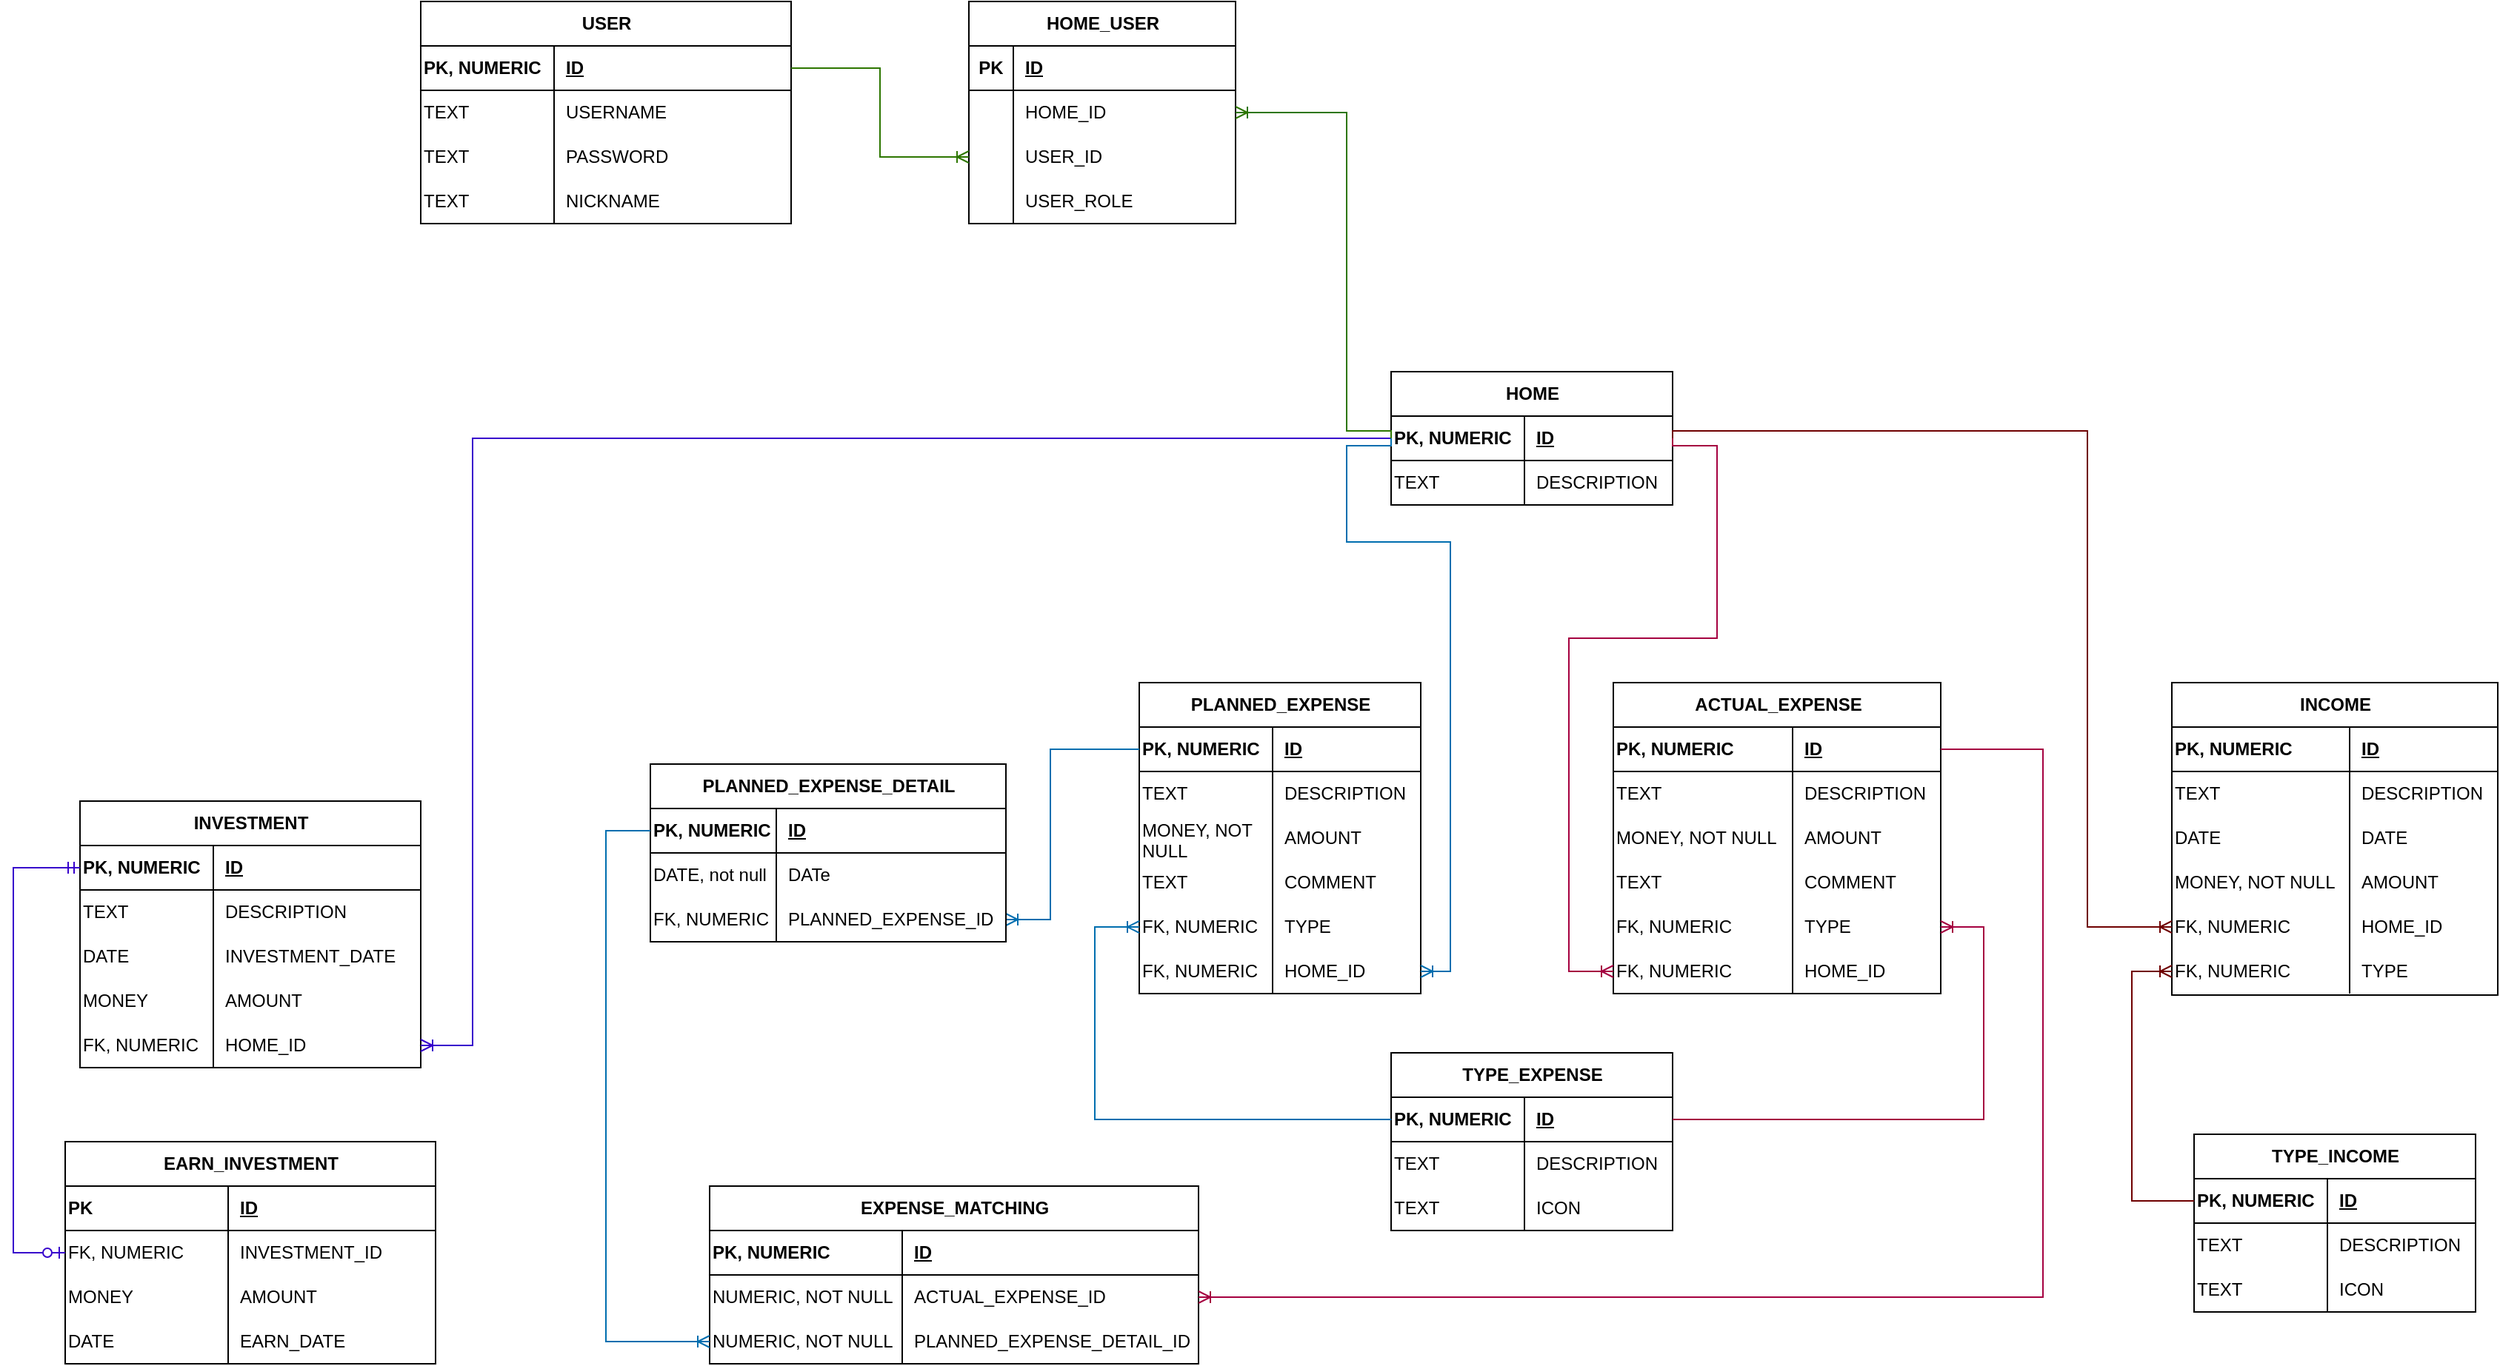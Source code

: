<mxfile version="26.2.2">
  <diagram name="Página-1" id="5xYI34AFZdIDZEMF2WAv">
    <mxGraphModel dx="1760" dy="1247" grid="1" gridSize="10" guides="1" tooltips="1" connect="1" arrows="1" fold="1" page="0" pageScale="1" pageWidth="1100" pageHeight="850" math="0" shadow="0">
      <root>
        <mxCell id="0" />
        <mxCell id="1" parent="0" />
        <mxCell id="EVH92uH9SyqeYSoZUcDB-1" value="PLANNED_EXPENSE" style="shape=table;startSize=30;container=1;collapsible=1;childLayout=tableLayout;fixedRows=1;rowLines=0;fontStyle=1;align=center;resizeLast=1;html=1;" parent="1" vertex="1">
          <mxGeometry x="500" y="360" width="190" height="210" as="geometry" />
        </mxCell>
        <mxCell id="EVH92uH9SyqeYSoZUcDB-2" value="" style="shape=tableRow;horizontal=0;startSize=0;swimlaneHead=0;swimlaneBody=0;fillColor=none;collapsible=0;dropTarget=0;points=[[0,0.5],[1,0.5]];portConstraint=eastwest;top=0;left=0;right=0;bottom=1;" parent="EVH92uH9SyqeYSoZUcDB-1" vertex="1">
          <mxGeometry y="30" width="190" height="30" as="geometry" />
        </mxCell>
        <mxCell id="EVH92uH9SyqeYSoZUcDB-3" value="PK, NUMERIC" style="shape=partialRectangle;connectable=0;fillColor=none;top=0;left=0;bottom=0;right=0;fontStyle=1;overflow=hidden;whiteSpace=wrap;html=1;align=left;" parent="EVH92uH9SyqeYSoZUcDB-2" vertex="1">
          <mxGeometry width="90" height="30" as="geometry">
            <mxRectangle width="90" height="30" as="alternateBounds" />
          </mxGeometry>
        </mxCell>
        <mxCell id="EVH92uH9SyqeYSoZUcDB-4" value="ID" style="shape=partialRectangle;connectable=0;fillColor=none;top=0;left=0;bottom=0;right=0;align=left;spacingLeft=6;fontStyle=5;overflow=hidden;whiteSpace=wrap;html=1;" parent="EVH92uH9SyqeYSoZUcDB-2" vertex="1">
          <mxGeometry x="90" width="100" height="30" as="geometry">
            <mxRectangle width="100" height="30" as="alternateBounds" />
          </mxGeometry>
        </mxCell>
        <mxCell id="EVH92uH9SyqeYSoZUcDB-5" value="" style="shape=tableRow;horizontal=0;startSize=0;swimlaneHead=0;swimlaneBody=0;fillColor=none;collapsible=0;dropTarget=0;points=[[0,0.5],[1,0.5]];portConstraint=eastwest;top=0;left=0;right=0;bottom=0;" parent="EVH92uH9SyqeYSoZUcDB-1" vertex="1">
          <mxGeometry y="60" width="190" height="30" as="geometry" />
        </mxCell>
        <mxCell id="EVH92uH9SyqeYSoZUcDB-6" value="TEXT" style="shape=partialRectangle;connectable=0;fillColor=none;top=0;left=0;bottom=0;right=0;editable=1;overflow=hidden;whiteSpace=wrap;html=1;align=left;" parent="EVH92uH9SyqeYSoZUcDB-5" vertex="1">
          <mxGeometry width="90" height="30" as="geometry">
            <mxRectangle width="90" height="30" as="alternateBounds" />
          </mxGeometry>
        </mxCell>
        <mxCell id="EVH92uH9SyqeYSoZUcDB-7" value="DESCRIPTION" style="shape=partialRectangle;connectable=0;fillColor=none;top=0;left=0;bottom=0;right=0;align=left;spacingLeft=6;overflow=hidden;whiteSpace=wrap;html=1;" parent="EVH92uH9SyqeYSoZUcDB-5" vertex="1">
          <mxGeometry x="90" width="100" height="30" as="geometry">
            <mxRectangle width="100" height="30" as="alternateBounds" />
          </mxGeometry>
        </mxCell>
        <mxCell id="EVH92uH9SyqeYSoZUcDB-8" value="" style="shape=tableRow;horizontal=0;startSize=0;swimlaneHead=0;swimlaneBody=0;fillColor=none;collapsible=0;dropTarget=0;points=[[0,0.5],[1,0.5]];portConstraint=eastwest;top=0;left=0;right=0;bottom=0;" parent="EVH92uH9SyqeYSoZUcDB-1" vertex="1">
          <mxGeometry y="90" width="190" height="30" as="geometry" />
        </mxCell>
        <mxCell id="EVH92uH9SyqeYSoZUcDB-9" value="MONEY, NOT NULL" style="shape=partialRectangle;connectable=0;fillColor=none;top=0;left=0;bottom=0;right=0;editable=1;overflow=hidden;whiteSpace=wrap;html=1;align=left;" parent="EVH92uH9SyqeYSoZUcDB-8" vertex="1">
          <mxGeometry width="90" height="30" as="geometry">
            <mxRectangle width="90" height="30" as="alternateBounds" />
          </mxGeometry>
        </mxCell>
        <mxCell id="EVH92uH9SyqeYSoZUcDB-10" value="AMOUNT" style="shape=partialRectangle;connectable=0;fillColor=none;top=0;left=0;bottom=0;right=0;align=left;spacingLeft=6;overflow=hidden;whiteSpace=wrap;html=1;" parent="EVH92uH9SyqeYSoZUcDB-8" vertex="1">
          <mxGeometry x="90" width="100" height="30" as="geometry">
            <mxRectangle width="100" height="30" as="alternateBounds" />
          </mxGeometry>
        </mxCell>
        <mxCell id="EVH92uH9SyqeYSoZUcDB-90" style="shape=tableRow;horizontal=0;startSize=0;swimlaneHead=0;swimlaneBody=0;fillColor=none;collapsible=0;dropTarget=0;points=[[0,0.5],[1,0.5]];portConstraint=eastwest;top=0;left=0;right=0;bottom=0;" parent="EVH92uH9SyqeYSoZUcDB-1" vertex="1">
          <mxGeometry y="120" width="190" height="30" as="geometry" />
        </mxCell>
        <mxCell id="EVH92uH9SyqeYSoZUcDB-91" value="TEXT" style="shape=partialRectangle;connectable=0;fillColor=none;top=0;left=0;bottom=0;right=0;editable=1;overflow=hidden;whiteSpace=wrap;html=1;align=left;" parent="EVH92uH9SyqeYSoZUcDB-90" vertex="1">
          <mxGeometry width="90" height="30" as="geometry">
            <mxRectangle width="90" height="30" as="alternateBounds" />
          </mxGeometry>
        </mxCell>
        <mxCell id="EVH92uH9SyqeYSoZUcDB-92" value="COMMENT" style="shape=partialRectangle;connectable=0;fillColor=none;top=0;left=0;bottom=0;right=0;align=left;spacingLeft=6;overflow=hidden;whiteSpace=wrap;html=1;" parent="EVH92uH9SyqeYSoZUcDB-90" vertex="1">
          <mxGeometry x="90" width="100" height="30" as="geometry">
            <mxRectangle width="100" height="30" as="alternateBounds" />
          </mxGeometry>
        </mxCell>
        <mxCell id="EVH92uH9SyqeYSoZUcDB-11" value="" style="shape=tableRow;horizontal=0;startSize=0;swimlaneHead=0;swimlaneBody=0;fillColor=none;collapsible=0;dropTarget=0;points=[[0,0.5],[1,0.5]];portConstraint=eastwest;top=0;left=0;right=0;bottom=0;" parent="EVH92uH9SyqeYSoZUcDB-1" vertex="1">
          <mxGeometry y="150" width="190" height="30" as="geometry" />
        </mxCell>
        <mxCell id="EVH92uH9SyqeYSoZUcDB-12" value="FK, NUMERIC" style="shape=partialRectangle;connectable=0;fillColor=none;top=0;left=0;bottom=0;right=0;editable=1;overflow=hidden;whiteSpace=wrap;html=1;align=left;" parent="EVH92uH9SyqeYSoZUcDB-11" vertex="1">
          <mxGeometry width="90" height="30" as="geometry">
            <mxRectangle width="90" height="30" as="alternateBounds" />
          </mxGeometry>
        </mxCell>
        <mxCell id="EVH92uH9SyqeYSoZUcDB-13" value="TYPE" style="shape=partialRectangle;connectable=0;fillColor=none;top=0;left=0;bottom=0;right=0;align=left;spacingLeft=6;overflow=hidden;whiteSpace=wrap;html=1;" parent="EVH92uH9SyqeYSoZUcDB-11" vertex="1">
          <mxGeometry x="90" width="100" height="30" as="geometry">
            <mxRectangle width="100" height="30" as="alternateBounds" />
          </mxGeometry>
        </mxCell>
        <mxCell id="EVH92uH9SyqeYSoZUcDB-191" style="shape=tableRow;horizontal=0;startSize=0;swimlaneHead=0;swimlaneBody=0;fillColor=none;collapsible=0;dropTarget=0;points=[[0,0.5],[1,0.5]];portConstraint=eastwest;top=0;left=0;right=0;bottom=0;" parent="EVH92uH9SyqeYSoZUcDB-1" vertex="1">
          <mxGeometry y="180" width="190" height="30" as="geometry" />
        </mxCell>
        <mxCell id="EVH92uH9SyqeYSoZUcDB-192" value="FK, NUMERIC" style="shape=partialRectangle;connectable=0;fillColor=none;top=0;left=0;bottom=0;right=0;editable=1;overflow=hidden;whiteSpace=wrap;html=1;align=left;" parent="EVH92uH9SyqeYSoZUcDB-191" vertex="1">
          <mxGeometry width="90" height="30" as="geometry">
            <mxRectangle width="90" height="30" as="alternateBounds" />
          </mxGeometry>
        </mxCell>
        <mxCell id="EVH92uH9SyqeYSoZUcDB-193" value="HOME_ID" style="shape=partialRectangle;connectable=0;fillColor=none;top=0;left=0;bottom=0;right=0;align=left;spacingLeft=6;overflow=hidden;whiteSpace=wrap;html=1;" parent="EVH92uH9SyqeYSoZUcDB-191" vertex="1">
          <mxGeometry x="90" width="100" height="30" as="geometry">
            <mxRectangle width="100" height="30" as="alternateBounds" />
          </mxGeometry>
        </mxCell>
        <mxCell id="EVH92uH9SyqeYSoZUcDB-14" value="ACTUAL_EXPENSE" style="shape=table;startSize=30;container=1;collapsible=1;childLayout=tableLayout;fixedRows=1;rowLines=0;fontStyle=1;align=center;resizeLast=1;html=1;" parent="1" vertex="1">
          <mxGeometry x="820" y="360" width="221" height="210" as="geometry">
            <mxRectangle x="460" y="400" width="100" height="30" as="alternateBounds" />
          </mxGeometry>
        </mxCell>
        <mxCell id="EVH92uH9SyqeYSoZUcDB-15" value="" style="shape=tableRow;horizontal=0;startSize=0;swimlaneHead=0;swimlaneBody=0;fillColor=none;collapsible=0;dropTarget=0;points=[[0,0.5],[1,0.5]];portConstraint=eastwest;top=0;left=0;right=0;bottom=1;" parent="EVH92uH9SyqeYSoZUcDB-14" vertex="1">
          <mxGeometry y="30" width="221" height="30" as="geometry" />
        </mxCell>
        <mxCell id="EVH92uH9SyqeYSoZUcDB-16" value="PK, NUMERIC" style="shape=partialRectangle;connectable=0;fillColor=none;top=0;left=0;bottom=0;right=0;fontStyle=1;overflow=hidden;whiteSpace=wrap;html=1;align=left;" parent="EVH92uH9SyqeYSoZUcDB-15" vertex="1">
          <mxGeometry width="121" height="30" as="geometry">
            <mxRectangle width="121" height="30" as="alternateBounds" />
          </mxGeometry>
        </mxCell>
        <mxCell id="EVH92uH9SyqeYSoZUcDB-17" value="ID" style="shape=partialRectangle;connectable=0;fillColor=none;top=0;left=0;bottom=0;right=0;align=left;spacingLeft=6;fontStyle=5;overflow=hidden;whiteSpace=wrap;html=1;" parent="EVH92uH9SyqeYSoZUcDB-15" vertex="1">
          <mxGeometry x="121" width="100" height="30" as="geometry">
            <mxRectangle width="100" height="30" as="alternateBounds" />
          </mxGeometry>
        </mxCell>
        <mxCell id="EVH92uH9SyqeYSoZUcDB-18" value="" style="shape=tableRow;horizontal=0;startSize=0;swimlaneHead=0;swimlaneBody=0;fillColor=none;collapsible=0;dropTarget=0;points=[[0,0.5],[1,0.5]];portConstraint=eastwest;top=0;left=0;right=0;bottom=0;" parent="EVH92uH9SyqeYSoZUcDB-14" vertex="1">
          <mxGeometry y="60" width="221" height="30" as="geometry" />
        </mxCell>
        <mxCell id="EVH92uH9SyqeYSoZUcDB-19" value="TEXT" style="shape=partialRectangle;connectable=0;fillColor=none;top=0;left=0;bottom=0;right=0;editable=1;overflow=hidden;whiteSpace=wrap;html=1;align=left;" parent="EVH92uH9SyqeYSoZUcDB-18" vertex="1">
          <mxGeometry width="121" height="30" as="geometry">
            <mxRectangle width="121" height="30" as="alternateBounds" />
          </mxGeometry>
        </mxCell>
        <mxCell id="EVH92uH9SyqeYSoZUcDB-20" value="DESCRIPTION" style="shape=partialRectangle;connectable=0;fillColor=none;top=0;left=0;bottom=0;right=0;align=left;spacingLeft=6;overflow=hidden;whiteSpace=wrap;html=1;" parent="EVH92uH9SyqeYSoZUcDB-18" vertex="1">
          <mxGeometry x="121" width="100" height="30" as="geometry">
            <mxRectangle width="100" height="30" as="alternateBounds" />
          </mxGeometry>
        </mxCell>
        <mxCell id="EVH92uH9SyqeYSoZUcDB-21" value="" style="shape=tableRow;horizontal=0;startSize=0;swimlaneHead=0;swimlaneBody=0;fillColor=none;collapsible=0;dropTarget=0;points=[[0,0.5],[1,0.5]];portConstraint=eastwest;top=0;left=0;right=0;bottom=0;" parent="EVH92uH9SyqeYSoZUcDB-14" vertex="1">
          <mxGeometry y="90" width="221" height="30" as="geometry" />
        </mxCell>
        <mxCell id="EVH92uH9SyqeYSoZUcDB-22" value="MONEY, NOT NULL" style="shape=partialRectangle;connectable=0;fillColor=none;top=0;left=0;bottom=0;right=0;editable=1;overflow=hidden;whiteSpace=wrap;html=1;align=left;" parent="EVH92uH9SyqeYSoZUcDB-21" vertex="1">
          <mxGeometry width="121" height="30" as="geometry">
            <mxRectangle width="121" height="30" as="alternateBounds" />
          </mxGeometry>
        </mxCell>
        <mxCell id="EVH92uH9SyqeYSoZUcDB-23" value="AMOUNT" style="shape=partialRectangle;connectable=0;fillColor=none;top=0;left=0;bottom=0;right=0;align=left;spacingLeft=6;overflow=hidden;whiteSpace=wrap;html=1;" parent="EVH92uH9SyqeYSoZUcDB-21" vertex="1">
          <mxGeometry x="121" width="100" height="30" as="geometry">
            <mxRectangle width="100" height="30" as="alternateBounds" />
          </mxGeometry>
        </mxCell>
        <mxCell id="EVH92uH9SyqeYSoZUcDB-87" style="shape=tableRow;horizontal=0;startSize=0;swimlaneHead=0;swimlaneBody=0;fillColor=none;collapsible=0;dropTarget=0;points=[[0,0.5],[1,0.5]];portConstraint=eastwest;top=0;left=0;right=0;bottom=0;" parent="EVH92uH9SyqeYSoZUcDB-14" vertex="1">
          <mxGeometry y="120" width="221" height="30" as="geometry" />
        </mxCell>
        <mxCell id="EVH92uH9SyqeYSoZUcDB-88" value="TEXT" style="shape=partialRectangle;connectable=0;fillColor=none;top=0;left=0;bottom=0;right=0;editable=1;overflow=hidden;whiteSpace=wrap;html=1;align=left;" parent="EVH92uH9SyqeYSoZUcDB-87" vertex="1">
          <mxGeometry width="121" height="30" as="geometry">
            <mxRectangle width="121" height="30" as="alternateBounds" />
          </mxGeometry>
        </mxCell>
        <mxCell id="EVH92uH9SyqeYSoZUcDB-89" value="COMMENT" style="shape=partialRectangle;connectable=0;fillColor=none;top=0;left=0;bottom=0;right=0;align=left;spacingLeft=6;overflow=hidden;whiteSpace=wrap;html=1;" parent="EVH92uH9SyqeYSoZUcDB-87" vertex="1">
          <mxGeometry x="121" width="100" height="30" as="geometry">
            <mxRectangle width="100" height="30" as="alternateBounds" />
          </mxGeometry>
        </mxCell>
        <mxCell id="EVH92uH9SyqeYSoZUcDB-24" value="" style="shape=tableRow;horizontal=0;startSize=0;swimlaneHead=0;swimlaneBody=0;fillColor=none;collapsible=0;dropTarget=0;points=[[0,0.5],[1,0.5]];portConstraint=eastwest;top=0;left=0;right=0;bottom=0;" parent="EVH92uH9SyqeYSoZUcDB-14" vertex="1">
          <mxGeometry y="150" width="221" height="30" as="geometry" />
        </mxCell>
        <mxCell id="EVH92uH9SyqeYSoZUcDB-25" value="FK, NUMERIC" style="shape=partialRectangle;connectable=0;fillColor=none;top=0;left=0;bottom=0;right=0;editable=1;overflow=hidden;whiteSpace=wrap;html=1;align=left;" parent="EVH92uH9SyqeYSoZUcDB-24" vertex="1">
          <mxGeometry width="121" height="30" as="geometry">
            <mxRectangle width="121" height="30" as="alternateBounds" />
          </mxGeometry>
        </mxCell>
        <mxCell id="EVH92uH9SyqeYSoZUcDB-26" value="TYPE" style="shape=partialRectangle;connectable=0;fillColor=none;top=0;left=0;bottom=0;right=0;align=left;spacingLeft=6;overflow=hidden;whiteSpace=wrap;html=1;" parent="EVH92uH9SyqeYSoZUcDB-24" vertex="1">
          <mxGeometry x="121" width="100" height="30" as="geometry">
            <mxRectangle width="100" height="30" as="alternateBounds" />
          </mxGeometry>
        </mxCell>
        <mxCell id="EVH92uH9SyqeYSoZUcDB-194" style="shape=tableRow;horizontal=0;startSize=0;swimlaneHead=0;swimlaneBody=0;fillColor=none;collapsible=0;dropTarget=0;points=[[0,0.5],[1,0.5]];portConstraint=eastwest;top=0;left=0;right=0;bottom=0;" parent="EVH92uH9SyqeYSoZUcDB-14" vertex="1">
          <mxGeometry y="180" width="221" height="30" as="geometry" />
        </mxCell>
        <mxCell id="EVH92uH9SyqeYSoZUcDB-195" value="FK, NUMERIC" style="shape=partialRectangle;connectable=0;fillColor=none;top=0;left=0;bottom=0;right=0;editable=1;overflow=hidden;whiteSpace=wrap;html=1;align=left;" parent="EVH92uH9SyqeYSoZUcDB-194" vertex="1">
          <mxGeometry width="121" height="30" as="geometry">
            <mxRectangle width="121" height="30" as="alternateBounds" />
          </mxGeometry>
        </mxCell>
        <mxCell id="EVH92uH9SyqeYSoZUcDB-196" value="HOME_ID" style="shape=partialRectangle;connectable=0;fillColor=none;top=0;left=0;bottom=0;right=0;align=left;spacingLeft=6;overflow=hidden;whiteSpace=wrap;html=1;" parent="EVH92uH9SyqeYSoZUcDB-194" vertex="1">
          <mxGeometry x="121" width="100" height="30" as="geometry">
            <mxRectangle width="100" height="30" as="alternateBounds" />
          </mxGeometry>
        </mxCell>
        <mxCell id="EVH92uH9SyqeYSoZUcDB-27" value="TYPE_EXPENSE" style="shape=table;startSize=30;container=1;collapsible=1;childLayout=tableLayout;fixedRows=1;rowLines=0;fontStyle=1;align=center;resizeLast=1;html=1;" parent="1" vertex="1">
          <mxGeometry x="670" y="610" width="190" height="120" as="geometry" />
        </mxCell>
        <mxCell id="EVH92uH9SyqeYSoZUcDB-28" value="" style="shape=tableRow;horizontal=0;startSize=0;swimlaneHead=0;swimlaneBody=0;fillColor=none;collapsible=0;dropTarget=0;points=[[0,0.5],[1,0.5]];portConstraint=eastwest;top=0;left=0;right=0;bottom=1;" parent="EVH92uH9SyqeYSoZUcDB-27" vertex="1">
          <mxGeometry y="30" width="190" height="30" as="geometry" />
        </mxCell>
        <mxCell id="EVH92uH9SyqeYSoZUcDB-29" value="PK, NUMERIC" style="shape=partialRectangle;connectable=0;fillColor=none;top=0;left=0;bottom=0;right=0;fontStyle=1;overflow=hidden;whiteSpace=wrap;html=1;align=left;" parent="EVH92uH9SyqeYSoZUcDB-28" vertex="1">
          <mxGeometry width="90" height="30" as="geometry">
            <mxRectangle width="90" height="30" as="alternateBounds" />
          </mxGeometry>
        </mxCell>
        <mxCell id="EVH92uH9SyqeYSoZUcDB-30" value="ID" style="shape=partialRectangle;connectable=0;fillColor=none;top=0;left=0;bottom=0;right=0;align=left;spacingLeft=6;fontStyle=5;overflow=hidden;whiteSpace=wrap;html=1;" parent="EVH92uH9SyqeYSoZUcDB-28" vertex="1">
          <mxGeometry x="90" width="100" height="30" as="geometry">
            <mxRectangle width="100" height="30" as="alternateBounds" />
          </mxGeometry>
        </mxCell>
        <mxCell id="EVH92uH9SyqeYSoZUcDB-31" value="" style="shape=tableRow;horizontal=0;startSize=0;swimlaneHead=0;swimlaneBody=0;fillColor=none;collapsible=0;dropTarget=0;points=[[0,0.5],[1,0.5]];portConstraint=eastwest;top=0;left=0;right=0;bottom=0;" parent="EVH92uH9SyqeYSoZUcDB-27" vertex="1">
          <mxGeometry y="60" width="190" height="30" as="geometry" />
        </mxCell>
        <mxCell id="EVH92uH9SyqeYSoZUcDB-32" value="TEXT" style="shape=partialRectangle;connectable=0;fillColor=none;top=0;left=0;bottom=0;right=0;editable=1;overflow=hidden;whiteSpace=wrap;html=1;align=left;" parent="EVH92uH9SyqeYSoZUcDB-31" vertex="1">
          <mxGeometry width="90" height="30" as="geometry">
            <mxRectangle width="90" height="30" as="alternateBounds" />
          </mxGeometry>
        </mxCell>
        <mxCell id="EVH92uH9SyqeYSoZUcDB-33" value="DESCRIPTION" style="shape=partialRectangle;connectable=0;fillColor=none;top=0;left=0;bottom=0;right=0;align=left;spacingLeft=6;overflow=hidden;whiteSpace=wrap;html=1;" parent="EVH92uH9SyqeYSoZUcDB-31" vertex="1">
          <mxGeometry x="90" width="100" height="30" as="geometry">
            <mxRectangle width="100" height="30" as="alternateBounds" />
          </mxGeometry>
        </mxCell>
        <mxCell id="EVH92uH9SyqeYSoZUcDB-34" value="" style="shape=tableRow;horizontal=0;startSize=0;swimlaneHead=0;swimlaneBody=0;fillColor=none;collapsible=0;dropTarget=0;points=[[0,0.5],[1,0.5]];portConstraint=eastwest;top=0;left=0;right=0;bottom=0;" parent="EVH92uH9SyqeYSoZUcDB-27" vertex="1">
          <mxGeometry y="90" width="190" height="30" as="geometry" />
        </mxCell>
        <mxCell id="EVH92uH9SyqeYSoZUcDB-35" value="TEXT" style="shape=partialRectangle;connectable=0;fillColor=none;top=0;left=0;bottom=0;right=0;editable=1;overflow=hidden;whiteSpace=wrap;html=1;align=left;" parent="EVH92uH9SyqeYSoZUcDB-34" vertex="1">
          <mxGeometry width="90" height="30" as="geometry">
            <mxRectangle width="90" height="30" as="alternateBounds" />
          </mxGeometry>
        </mxCell>
        <mxCell id="EVH92uH9SyqeYSoZUcDB-36" value="ICON" style="shape=partialRectangle;connectable=0;fillColor=none;top=0;left=0;bottom=0;right=0;align=left;spacingLeft=6;overflow=hidden;whiteSpace=wrap;html=1;" parent="EVH92uH9SyqeYSoZUcDB-34" vertex="1">
          <mxGeometry x="90" width="100" height="30" as="geometry">
            <mxRectangle width="100" height="30" as="alternateBounds" />
          </mxGeometry>
        </mxCell>
        <mxCell id="EVH92uH9SyqeYSoZUcDB-46" value="INCOME" style="shape=table;startSize=30;container=1;collapsible=1;childLayout=tableLayout;fixedRows=1;rowLines=0;fontStyle=1;align=center;resizeLast=1;html=1;" parent="1" vertex="1">
          <mxGeometry x="1197" y="360" width="220" height="211" as="geometry" />
        </mxCell>
        <mxCell id="EVH92uH9SyqeYSoZUcDB-47" value="" style="shape=tableRow;horizontal=0;startSize=0;swimlaneHead=0;swimlaneBody=0;fillColor=none;collapsible=0;dropTarget=0;points=[[0,0.5],[1,0.5]];portConstraint=eastwest;top=0;left=0;right=0;bottom=1;" parent="EVH92uH9SyqeYSoZUcDB-46" vertex="1">
          <mxGeometry y="30" width="220" height="30" as="geometry" />
        </mxCell>
        <mxCell id="EVH92uH9SyqeYSoZUcDB-48" value="PK, NUMERIC" style="shape=partialRectangle;connectable=0;fillColor=none;top=0;left=0;bottom=0;right=0;fontStyle=1;overflow=hidden;whiteSpace=wrap;html=1;align=left;" parent="EVH92uH9SyqeYSoZUcDB-47" vertex="1">
          <mxGeometry width="120" height="30" as="geometry">
            <mxRectangle width="120" height="30" as="alternateBounds" />
          </mxGeometry>
        </mxCell>
        <mxCell id="EVH92uH9SyqeYSoZUcDB-49" value="ID" style="shape=partialRectangle;connectable=0;fillColor=none;top=0;left=0;bottom=0;right=0;align=left;spacingLeft=6;fontStyle=5;overflow=hidden;whiteSpace=wrap;html=1;" parent="EVH92uH9SyqeYSoZUcDB-47" vertex="1">
          <mxGeometry x="120" width="100" height="30" as="geometry">
            <mxRectangle width="100" height="30" as="alternateBounds" />
          </mxGeometry>
        </mxCell>
        <mxCell id="EVH92uH9SyqeYSoZUcDB-50" value="" style="shape=tableRow;horizontal=0;startSize=0;swimlaneHead=0;swimlaneBody=0;fillColor=none;collapsible=0;dropTarget=0;points=[[0,0.5],[1,0.5]];portConstraint=eastwest;top=0;left=0;right=0;bottom=0;" parent="EVH92uH9SyqeYSoZUcDB-46" vertex="1">
          <mxGeometry y="60" width="220" height="30" as="geometry" />
        </mxCell>
        <mxCell id="EVH92uH9SyqeYSoZUcDB-51" value="TEXT" style="shape=partialRectangle;connectable=0;fillColor=none;top=0;left=0;bottom=0;right=0;editable=1;overflow=hidden;whiteSpace=wrap;html=1;align=left;" parent="EVH92uH9SyqeYSoZUcDB-50" vertex="1">
          <mxGeometry width="120" height="30" as="geometry">
            <mxRectangle width="120" height="30" as="alternateBounds" />
          </mxGeometry>
        </mxCell>
        <mxCell id="EVH92uH9SyqeYSoZUcDB-52" value="DESCRIPTION" style="shape=partialRectangle;connectable=0;fillColor=none;top=0;left=0;bottom=0;right=0;align=left;spacingLeft=6;overflow=hidden;whiteSpace=wrap;html=1;" parent="EVH92uH9SyqeYSoZUcDB-50" vertex="1">
          <mxGeometry x="120" width="100" height="30" as="geometry">
            <mxRectangle width="100" height="30" as="alternateBounds" />
          </mxGeometry>
        </mxCell>
        <mxCell id="EVH92uH9SyqeYSoZUcDB-163" style="shape=tableRow;horizontal=0;startSize=0;swimlaneHead=0;swimlaneBody=0;fillColor=none;collapsible=0;dropTarget=0;points=[[0,0.5],[1,0.5]];portConstraint=eastwest;top=0;left=0;right=0;bottom=0;" parent="EVH92uH9SyqeYSoZUcDB-46" vertex="1">
          <mxGeometry y="90" width="220" height="30" as="geometry" />
        </mxCell>
        <mxCell id="EVH92uH9SyqeYSoZUcDB-164" value="DATE" style="shape=partialRectangle;connectable=0;fillColor=none;top=0;left=0;bottom=0;right=0;editable=1;overflow=hidden;whiteSpace=wrap;html=1;align=left;" parent="EVH92uH9SyqeYSoZUcDB-163" vertex="1">
          <mxGeometry width="120" height="30" as="geometry">
            <mxRectangle width="120" height="30" as="alternateBounds" />
          </mxGeometry>
        </mxCell>
        <mxCell id="EVH92uH9SyqeYSoZUcDB-165" value="DATE" style="shape=partialRectangle;connectable=0;fillColor=none;top=0;left=0;bottom=0;right=0;align=left;spacingLeft=6;overflow=hidden;whiteSpace=wrap;html=1;" parent="EVH92uH9SyqeYSoZUcDB-163" vertex="1">
          <mxGeometry x="120" width="100" height="30" as="geometry">
            <mxRectangle width="100" height="30" as="alternateBounds" />
          </mxGeometry>
        </mxCell>
        <mxCell id="EVH92uH9SyqeYSoZUcDB-53" value="" style="shape=tableRow;horizontal=0;startSize=0;swimlaneHead=0;swimlaneBody=0;fillColor=none;collapsible=0;dropTarget=0;points=[[0,0.5],[1,0.5]];portConstraint=eastwest;top=0;left=0;right=0;bottom=0;" parent="EVH92uH9SyqeYSoZUcDB-46" vertex="1">
          <mxGeometry y="120" width="220" height="30" as="geometry" />
        </mxCell>
        <mxCell id="EVH92uH9SyqeYSoZUcDB-54" value="MONEY, NOT NULL" style="shape=partialRectangle;connectable=0;fillColor=none;top=0;left=0;bottom=0;right=0;editable=1;overflow=hidden;whiteSpace=wrap;html=1;align=left;" parent="EVH92uH9SyqeYSoZUcDB-53" vertex="1">
          <mxGeometry width="120" height="30" as="geometry">
            <mxRectangle width="120" height="30" as="alternateBounds" />
          </mxGeometry>
        </mxCell>
        <mxCell id="EVH92uH9SyqeYSoZUcDB-55" value="AMOUNT" style="shape=partialRectangle;connectable=0;fillColor=none;top=0;left=0;bottom=0;right=0;align=left;spacingLeft=6;overflow=hidden;whiteSpace=wrap;html=1;" parent="EVH92uH9SyqeYSoZUcDB-53" vertex="1">
          <mxGeometry x="120" width="100" height="30" as="geometry">
            <mxRectangle width="100" height="30" as="alternateBounds" />
          </mxGeometry>
        </mxCell>
        <mxCell id="EVH92uH9SyqeYSoZUcDB-182" style="shape=tableRow;horizontal=0;startSize=0;swimlaneHead=0;swimlaneBody=0;fillColor=none;collapsible=0;dropTarget=0;points=[[0,0.5],[1,0.5]];portConstraint=eastwest;top=0;left=0;right=0;bottom=0;" parent="EVH92uH9SyqeYSoZUcDB-46" vertex="1">
          <mxGeometry y="150" width="220" height="30" as="geometry" />
        </mxCell>
        <mxCell id="EVH92uH9SyqeYSoZUcDB-183" value="FK, NUMERIC" style="shape=partialRectangle;connectable=0;fillColor=none;top=0;left=0;bottom=0;right=0;editable=1;overflow=hidden;whiteSpace=wrap;html=1;align=left;" parent="EVH92uH9SyqeYSoZUcDB-182" vertex="1">
          <mxGeometry width="120" height="30" as="geometry">
            <mxRectangle width="120" height="30" as="alternateBounds" />
          </mxGeometry>
        </mxCell>
        <mxCell id="EVH92uH9SyqeYSoZUcDB-184" value="HOME_ID" style="shape=partialRectangle;connectable=0;fillColor=none;top=0;left=0;bottom=0;right=0;align=left;spacingLeft=6;overflow=hidden;whiteSpace=wrap;html=1;" parent="EVH92uH9SyqeYSoZUcDB-182" vertex="1">
          <mxGeometry x="120" width="100" height="30" as="geometry">
            <mxRectangle width="100" height="30" as="alternateBounds" />
          </mxGeometry>
        </mxCell>
        <mxCell id="EVH92uH9SyqeYSoZUcDB-56" value="" style="shape=tableRow;horizontal=0;startSize=0;swimlaneHead=0;swimlaneBody=0;fillColor=none;collapsible=0;dropTarget=0;points=[[0,0.5],[1,0.5]];portConstraint=eastwest;top=0;left=0;right=0;bottom=0;" parent="EVH92uH9SyqeYSoZUcDB-46" vertex="1">
          <mxGeometry y="180" width="220" height="30" as="geometry" />
        </mxCell>
        <mxCell id="EVH92uH9SyqeYSoZUcDB-57" value="FK, NUMERIC" style="shape=partialRectangle;connectable=0;fillColor=none;top=0;left=0;bottom=0;right=0;editable=1;overflow=hidden;whiteSpace=wrap;html=1;align=left;" parent="EVH92uH9SyqeYSoZUcDB-56" vertex="1">
          <mxGeometry width="120" height="30" as="geometry">
            <mxRectangle width="120" height="30" as="alternateBounds" />
          </mxGeometry>
        </mxCell>
        <mxCell id="EVH92uH9SyqeYSoZUcDB-58" value="TYPE" style="shape=partialRectangle;connectable=0;fillColor=none;top=0;left=0;bottom=0;right=0;align=left;spacingLeft=6;overflow=hidden;whiteSpace=wrap;html=1;" parent="EVH92uH9SyqeYSoZUcDB-56" vertex="1">
          <mxGeometry x="120" width="100" height="30" as="geometry">
            <mxRectangle width="100" height="30" as="alternateBounds" />
          </mxGeometry>
        </mxCell>
        <mxCell id="EVH92uH9SyqeYSoZUcDB-59" value="TYPE_INCOME" style="shape=table;startSize=30;container=1;collapsible=1;childLayout=tableLayout;fixedRows=1;rowLines=0;fontStyle=1;align=center;resizeLast=1;html=1;" parent="1" vertex="1">
          <mxGeometry x="1212" y="665" width="190" height="120" as="geometry" />
        </mxCell>
        <mxCell id="EVH92uH9SyqeYSoZUcDB-60" value="" style="shape=tableRow;horizontal=0;startSize=0;swimlaneHead=0;swimlaneBody=0;fillColor=none;collapsible=0;dropTarget=0;points=[[0,0.5],[1,0.5]];portConstraint=eastwest;top=0;left=0;right=0;bottom=1;" parent="EVH92uH9SyqeYSoZUcDB-59" vertex="1">
          <mxGeometry y="30" width="190" height="30" as="geometry" />
        </mxCell>
        <mxCell id="EVH92uH9SyqeYSoZUcDB-61" value="PK, NUMERIC" style="shape=partialRectangle;connectable=0;fillColor=none;top=0;left=0;bottom=0;right=0;fontStyle=1;overflow=hidden;whiteSpace=wrap;html=1;align=left;" parent="EVH92uH9SyqeYSoZUcDB-60" vertex="1">
          <mxGeometry width="90" height="30" as="geometry">
            <mxRectangle width="90" height="30" as="alternateBounds" />
          </mxGeometry>
        </mxCell>
        <mxCell id="EVH92uH9SyqeYSoZUcDB-62" value="ID" style="shape=partialRectangle;connectable=0;fillColor=none;top=0;left=0;bottom=0;right=0;align=left;spacingLeft=6;fontStyle=5;overflow=hidden;whiteSpace=wrap;html=1;" parent="EVH92uH9SyqeYSoZUcDB-60" vertex="1">
          <mxGeometry x="90" width="100" height="30" as="geometry">
            <mxRectangle width="100" height="30" as="alternateBounds" />
          </mxGeometry>
        </mxCell>
        <mxCell id="EVH92uH9SyqeYSoZUcDB-63" value="" style="shape=tableRow;horizontal=0;startSize=0;swimlaneHead=0;swimlaneBody=0;fillColor=none;collapsible=0;dropTarget=0;points=[[0,0.5],[1,0.5]];portConstraint=eastwest;top=0;left=0;right=0;bottom=0;" parent="EVH92uH9SyqeYSoZUcDB-59" vertex="1">
          <mxGeometry y="60" width="190" height="30" as="geometry" />
        </mxCell>
        <mxCell id="EVH92uH9SyqeYSoZUcDB-64" value="TEXT" style="shape=partialRectangle;connectable=0;fillColor=none;top=0;left=0;bottom=0;right=0;editable=1;overflow=hidden;whiteSpace=wrap;html=1;align=left;" parent="EVH92uH9SyqeYSoZUcDB-63" vertex="1">
          <mxGeometry width="90" height="30" as="geometry">
            <mxRectangle width="90" height="30" as="alternateBounds" />
          </mxGeometry>
        </mxCell>
        <mxCell id="EVH92uH9SyqeYSoZUcDB-65" value="DESCRIPTION" style="shape=partialRectangle;connectable=0;fillColor=none;top=0;left=0;bottom=0;right=0;align=left;spacingLeft=6;overflow=hidden;whiteSpace=wrap;html=1;" parent="EVH92uH9SyqeYSoZUcDB-63" vertex="1">
          <mxGeometry x="90" width="100" height="30" as="geometry">
            <mxRectangle width="100" height="30" as="alternateBounds" />
          </mxGeometry>
        </mxCell>
        <mxCell id="EVH92uH9SyqeYSoZUcDB-66" value="" style="shape=tableRow;horizontal=0;startSize=0;swimlaneHead=0;swimlaneBody=0;fillColor=none;collapsible=0;dropTarget=0;points=[[0,0.5],[1,0.5]];portConstraint=eastwest;top=0;left=0;right=0;bottom=0;" parent="EVH92uH9SyqeYSoZUcDB-59" vertex="1">
          <mxGeometry y="90" width="190" height="30" as="geometry" />
        </mxCell>
        <mxCell id="EVH92uH9SyqeYSoZUcDB-67" value="TEXT" style="shape=partialRectangle;connectable=0;fillColor=none;top=0;left=0;bottom=0;right=0;editable=1;overflow=hidden;whiteSpace=wrap;html=1;align=left;" parent="EVH92uH9SyqeYSoZUcDB-66" vertex="1">
          <mxGeometry width="90" height="30" as="geometry">
            <mxRectangle width="90" height="30" as="alternateBounds" />
          </mxGeometry>
        </mxCell>
        <mxCell id="EVH92uH9SyqeYSoZUcDB-68" value="ICON" style="shape=partialRectangle;connectable=0;fillColor=none;top=0;left=0;bottom=0;right=0;align=left;spacingLeft=6;overflow=hidden;whiteSpace=wrap;html=1;" parent="EVH92uH9SyqeYSoZUcDB-66" vertex="1">
          <mxGeometry x="90" width="100" height="30" as="geometry">
            <mxRectangle width="100" height="30" as="alternateBounds" />
          </mxGeometry>
        </mxCell>
        <mxCell id="EVH92uH9SyqeYSoZUcDB-69" value="" style="fontSize=12;html=1;endArrow=ERoneToMany;rounded=0;edgeStyle=elbowEdgeStyle;entryX=0;entryY=0.5;entryDx=0;entryDy=0;exitX=0;exitY=0.5;exitDx=0;exitDy=0;fillColor=#a20025;strokeColor=#6F0000;" parent="1" source="EVH92uH9SyqeYSoZUcDB-60" target="EVH92uH9SyqeYSoZUcDB-56" edge="1">
          <mxGeometry width="100" height="100" relative="1" as="geometry">
            <mxPoint x="1130" y="566" as="sourcePoint" />
            <mxPoint x="1230" y="466" as="targetPoint" />
            <Array as="points">
              <mxPoint x="1170" y="656" />
              <mxPoint x="1190" y="486" />
            </Array>
          </mxGeometry>
        </mxCell>
        <mxCell id="EVH92uH9SyqeYSoZUcDB-45" value="" style="edgeStyle=elbowEdgeStyle;fontSize=12;html=1;endArrow=ERoneToMany;rounded=0;entryX=1;entryY=0.5;entryDx=0;entryDy=0;exitX=1;exitY=0.5;exitDx=0;exitDy=0;fillColor=#d80073;strokeColor=#A50040;" parent="1" source="EVH92uH9SyqeYSoZUcDB-28" target="EVH92uH9SyqeYSoZUcDB-24" edge="1">
          <mxGeometry width="100" height="100" relative="1" as="geometry">
            <mxPoint x="970" y="485" as="sourcePoint" />
            <mxPoint x="1070" y="385" as="targetPoint" />
            <Array as="points">
              <mxPoint x="1070" y="590" />
              <mxPoint x="1040" y="600" />
              <mxPoint x="1030" y="620" />
            </Array>
          </mxGeometry>
        </mxCell>
        <mxCell id="EVH92uH9SyqeYSoZUcDB-43" value="" style="edgeStyle=elbowEdgeStyle;fontSize=12;html=1;endArrow=ERoneToMany;rounded=0;entryX=0;entryY=0.5;entryDx=0;entryDy=0;exitX=0;exitY=0.5;exitDx=0;exitDy=0;fillColor=#1ba1e2;strokeColor=#006EAF;" parent="1" source="EVH92uH9SyqeYSoZUcDB-28" target="EVH92uH9SyqeYSoZUcDB-11" edge="1">
          <mxGeometry width="100" height="100" relative="1" as="geometry">
            <mxPoint x="690" y="510" as="sourcePoint" />
            <mxPoint x="560" y="360" as="targetPoint" />
            <Array as="points">
              <mxPoint x="470" y="580" />
              <mxPoint x="550" y="610" />
              <mxPoint x="540" y="430" />
            </Array>
          </mxGeometry>
        </mxCell>
        <mxCell id="EVH92uH9SyqeYSoZUcDB-109" value="" style="edgeStyle=orthogonalEdgeStyle;fontSize=12;html=1;endArrow=ERoneToMany;rounded=0;exitX=0;exitY=0.5;exitDx=0;exitDy=0;entryX=1;entryY=0.5;entryDx=0;entryDy=0;fillColor=#1ba1e2;strokeColor=#006EAF;" parent="1" source="EVH92uH9SyqeYSoZUcDB-2" target="EVH92uH9SyqeYSoZUcDB-103" edge="1">
          <mxGeometry width="100" height="100" relative="1" as="geometry">
            <mxPoint x="420" y="360" as="sourcePoint" />
            <mxPoint x="520" y="260" as="targetPoint" />
            <Array as="points">
              <mxPoint x="440" y="405" />
              <mxPoint x="440" y="520" />
            </Array>
          </mxGeometry>
        </mxCell>
        <mxCell id="EVH92uH9SyqeYSoZUcDB-110" value="EXPENSE_MATCHING" style="shape=table;startSize=30;container=1;collapsible=1;childLayout=tableLayout;fixedRows=1;rowLines=0;fontStyle=1;align=center;resizeLast=1;html=1;" parent="1" vertex="1">
          <mxGeometry x="210" y="700" width="330" height="120" as="geometry" />
        </mxCell>
        <mxCell id="EVH92uH9SyqeYSoZUcDB-111" value="" style="shape=tableRow;horizontal=0;startSize=0;swimlaneHead=0;swimlaneBody=0;fillColor=none;collapsible=0;dropTarget=0;points=[[0,0.5],[1,0.5]];portConstraint=eastwest;top=0;left=0;right=0;bottom=1;" parent="EVH92uH9SyqeYSoZUcDB-110" vertex="1">
          <mxGeometry y="30" width="330" height="30" as="geometry" />
        </mxCell>
        <mxCell id="EVH92uH9SyqeYSoZUcDB-112" value="PK, NUMERIC" style="shape=partialRectangle;connectable=0;fillColor=none;top=0;left=0;bottom=0;right=0;fontStyle=1;overflow=hidden;whiteSpace=wrap;html=1;align=left;" parent="EVH92uH9SyqeYSoZUcDB-111" vertex="1">
          <mxGeometry width="130" height="30" as="geometry">
            <mxRectangle width="130" height="30" as="alternateBounds" />
          </mxGeometry>
        </mxCell>
        <mxCell id="EVH92uH9SyqeYSoZUcDB-113" value="ID" style="shape=partialRectangle;connectable=0;fillColor=none;top=0;left=0;bottom=0;right=0;align=left;spacingLeft=6;fontStyle=5;overflow=hidden;whiteSpace=wrap;html=1;" parent="EVH92uH9SyqeYSoZUcDB-111" vertex="1">
          <mxGeometry x="130" width="200" height="30" as="geometry">
            <mxRectangle width="200" height="30" as="alternateBounds" />
          </mxGeometry>
        </mxCell>
        <mxCell id="EVH92uH9SyqeYSoZUcDB-114" value="" style="shape=tableRow;horizontal=0;startSize=0;swimlaneHead=0;swimlaneBody=0;fillColor=none;collapsible=0;dropTarget=0;points=[[0,0.5],[1,0.5]];portConstraint=eastwest;top=0;left=0;right=0;bottom=0;" parent="EVH92uH9SyqeYSoZUcDB-110" vertex="1">
          <mxGeometry y="60" width="330" height="30" as="geometry" />
        </mxCell>
        <mxCell id="EVH92uH9SyqeYSoZUcDB-115" value="NUMERIC, NOT NULL" style="shape=partialRectangle;connectable=0;fillColor=none;top=0;left=0;bottom=0;right=0;editable=1;overflow=hidden;whiteSpace=wrap;html=1;align=left;" parent="EVH92uH9SyqeYSoZUcDB-114" vertex="1">
          <mxGeometry width="130" height="30" as="geometry">
            <mxRectangle width="130" height="30" as="alternateBounds" />
          </mxGeometry>
        </mxCell>
        <mxCell id="EVH92uH9SyqeYSoZUcDB-116" value="ACTUAL_EXPENSE_ID" style="shape=partialRectangle;connectable=0;fillColor=none;top=0;left=0;bottom=0;right=0;align=left;spacingLeft=6;overflow=hidden;whiteSpace=wrap;html=1;" parent="EVH92uH9SyqeYSoZUcDB-114" vertex="1">
          <mxGeometry x="130" width="200" height="30" as="geometry">
            <mxRectangle width="200" height="30" as="alternateBounds" />
          </mxGeometry>
        </mxCell>
        <mxCell id="EVH92uH9SyqeYSoZUcDB-125" value="" style="shape=tableRow;horizontal=0;startSize=0;swimlaneHead=0;swimlaneBody=0;fillColor=none;collapsible=0;dropTarget=0;points=[[0,0.5],[1,0.5]];portConstraint=eastwest;top=0;left=0;right=0;bottom=0;" parent="EVH92uH9SyqeYSoZUcDB-110" vertex="1">
          <mxGeometry y="90" width="330" height="30" as="geometry" />
        </mxCell>
        <mxCell id="EVH92uH9SyqeYSoZUcDB-126" value="NUMERIC, NOT NULL" style="shape=partialRectangle;connectable=0;fillColor=none;top=0;left=0;bottom=0;right=0;editable=1;overflow=hidden;whiteSpace=wrap;html=1;align=left;" parent="EVH92uH9SyqeYSoZUcDB-125" vertex="1">
          <mxGeometry width="130" height="30" as="geometry">
            <mxRectangle width="130" height="30" as="alternateBounds" />
          </mxGeometry>
        </mxCell>
        <mxCell id="EVH92uH9SyqeYSoZUcDB-127" value="PLANNED_EXPENSE_DETAIL_ID" style="shape=partialRectangle;connectable=0;fillColor=none;top=0;left=0;bottom=0;right=0;align=left;spacingLeft=6;overflow=hidden;whiteSpace=wrap;html=1;" parent="EVH92uH9SyqeYSoZUcDB-125" vertex="1">
          <mxGeometry x="130" width="200" height="30" as="geometry">
            <mxRectangle width="200" height="30" as="alternateBounds" />
          </mxGeometry>
        </mxCell>
        <mxCell id="EVH92uH9SyqeYSoZUcDB-93" value="PLANNED_EXPENSE_DETAIL" style="shape=table;startSize=30;container=1;collapsible=1;childLayout=tableLayout;fixedRows=1;rowLines=0;fontStyle=1;align=center;resizeLast=1;html=1;" parent="1" vertex="1">
          <mxGeometry x="170" y="415" width="240" height="120" as="geometry" />
        </mxCell>
        <mxCell id="EVH92uH9SyqeYSoZUcDB-94" value="" style="shape=tableRow;horizontal=0;startSize=0;swimlaneHead=0;swimlaneBody=0;fillColor=none;collapsible=0;dropTarget=0;points=[[0,0.5],[1,0.5]];portConstraint=eastwest;top=0;left=0;right=0;bottom=1;" parent="EVH92uH9SyqeYSoZUcDB-93" vertex="1">
          <mxGeometry y="30" width="240" height="30" as="geometry" />
        </mxCell>
        <mxCell id="EVH92uH9SyqeYSoZUcDB-95" value="PK, NUMERIC" style="shape=partialRectangle;connectable=0;fillColor=none;top=0;left=0;bottom=0;right=0;fontStyle=1;overflow=hidden;whiteSpace=wrap;html=1;align=left;" parent="EVH92uH9SyqeYSoZUcDB-94" vertex="1">
          <mxGeometry width="85" height="30" as="geometry">
            <mxRectangle width="85" height="30" as="alternateBounds" />
          </mxGeometry>
        </mxCell>
        <mxCell id="EVH92uH9SyqeYSoZUcDB-96" value="ID" style="shape=partialRectangle;connectable=0;fillColor=none;top=0;left=0;bottom=0;right=0;align=left;spacingLeft=6;fontStyle=5;overflow=hidden;whiteSpace=wrap;html=1;" parent="EVH92uH9SyqeYSoZUcDB-94" vertex="1">
          <mxGeometry x="85" width="155" height="30" as="geometry">
            <mxRectangle width="155" height="30" as="alternateBounds" />
          </mxGeometry>
        </mxCell>
        <mxCell id="EVH92uH9SyqeYSoZUcDB-97" value="" style="shape=tableRow;horizontal=0;startSize=0;swimlaneHead=0;swimlaneBody=0;fillColor=none;collapsible=0;dropTarget=0;points=[[0,0.5],[1,0.5]];portConstraint=eastwest;top=0;left=0;right=0;bottom=0;" parent="EVH92uH9SyqeYSoZUcDB-93" vertex="1">
          <mxGeometry y="60" width="240" height="30" as="geometry" />
        </mxCell>
        <mxCell id="EVH92uH9SyqeYSoZUcDB-98" value="DATE, not null" style="shape=partialRectangle;connectable=0;fillColor=none;top=0;left=0;bottom=0;right=0;editable=1;overflow=hidden;whiteSpace=wrap;html=1;align=left;" parent="EVH92uH9SyqeYSoZUcDB-97" vertex="1">
          <mxGeometry width="85" height="30" as="geometry">
            <mxRectangle width="85" height="30" as="alternateBounds" />
          </mxGeometry>
        </mxCell>
        <mxCell id="EVH92uH9SyqeYSoZUcDB-99" value="DATe" style="shape=partialRectangle;connectable=0;fillColor=none;top=0;left=0;bottom=0;right=0;align=left;spacingLeft=6;overflow=hidden;whiteSpace=wrap;html=1;" parent="EVH92uH9SyqeYSoZUcDB-97" vertex="1">
          <mxGeometry x="85" width="155" height="30" as="geometry">
            <mxRectangle width="155" height="30" as="alternateBounds" />
          </mxGeometry>
        </mxCell>
        <mxCell id="EVH92uH9SyqeYSoZUcDB-103" value="" style="shape=tableRow;horizontal=0;startSize=0;swimlaneHead=0;swimlaneBody=0;fillColor=none;collapsible=0;dropTarget=0;points=[[0,0.5],[1,0.5]];portConstraint=eastwest;top=0;left=0;right=0;bottom=0;" parent="EVH92uH9SyqeYSoZUcDB-93" vertex="1">
          <mxGeometry y="90" width="240" height="30" as="geometry" />
        </mxCell>
        <mxCell id="EVH92uH9SyqeYSoZUcDB-104" value="FK, NUMERIC" style="shape=partialRectangle;connectable=0;fillColor=none;top=0;left=0;bottom=0;right=0;editable=1;overflow=hidden;whiteSpace=wrap;html=1;align=left;" parent="EVH92uH9SyqeYSoZUcDB-103" vertex="1">
          <mxGeometry width="85" height="30" as="geometry">
            <mxRectangle width="85" height="30" as="alternateBounds" />
          </mxGeometry>
        </mxCell>
        <mxCell id="EVH92uH9SyqeYSoZUcDB-105" value="PLANNED_EXPENSE_ID" style="shape=partialRectangle;connectable=0;fillColor=none;top=0;left=0;bottom=0;right=0;align=left;spacingLeft=6;overflow=hidden;whiteSpace=wrap;html=1;" parent="EVH92uH9SyqeYSoZUcDB-103" vertex="1">
          <mxGeometry x="85" width="155" height="30" as="geometry">
            <mxRectangle width="155" height="30" as="alternateBounds" />
          </mxGeometry>
        </mxCell>
        <mxCell id="EVH92uH9SyqeYSoZUcDB-123" value="" style="edgeStyle=elbowEdgeStyle;fontSize=12;html=1;endArrow=ERoneToMany;rounded=0;exitX=0;exitY=0.5;exitDx=0;exitDy=0;entryX=0;entryY=0.5;entryDx=0;entryDy=0;fillColor=#1ba1e2;strokeColor=#006EAF;" parent="1" source="EVH92uH9SyqeYSoZUcDB-94" target="EVH92uH9SyqeYSoZUcDB-125" edge="1">
          <mxGeometry width="100" height="100" relative="1" as="geometry">
            <mxPoint x="430.0" y="475" as="sourcePoint" />
            <mxPoint x="490" y="370" as="targetPoint" />
            <Array as="points">
              <mxPoint x="140" y="650" />
              <mxPoint x="460" y="340" />
            </Array>
          </mxGeometry>
        </mxCell>
        <mxCell id="EVH92uH9SyqeYSoZUcDB-124" value="" style="edgeStyle=elbowEdgeStyle;fontSize=12;html=1;endArrow=ERoneToMany;rounded=0;entryX=1;entryY=0.5;entryDx=0;entryDy=0;exitX=1;exitY=0.5;exitDx=0;exitDy=0;fillColor=#d80073;strokeColor=#A50040;" parent="1" source="EVH92uH9SyqeYSoZUcDB-15" target="EVH92uH9SyqeYSoZUcDB-114" edge="1">
          <mxGeometry width="100" height="100" relative="1" as="geometry">
            <mxPoint x="810" y="440" as="sourcePoint" />
            <mxPoint x="910" y="340" as="targetPoint" />
            <Array as="points">
              <mxPoint x="1110" y="600" />
            </Array>
          </mxGeometry>
        </mxCell>
        <mxCell id="EVH92uH9SyqeYSoZUcDB-128" value="INVESTMENT" style="shape=table;startSize=30;container=1;collapsible=1;childLayout=tableLayout;fixedRows=1;rowLines=0;fontStyle=1;align=center;resizeLast=1;html=1;" parent="1" vertex="1">
          <mxGeometry x="-215" y="440" width="230" height="180" as="geometry" />
        </mxCell>
        <mxCell id="EVH92uH9SyqeYSoZUcDB-129" value="" style="shape=tableRow;horizontal=0;startSize=0;swimlaneHead=0;swimlaneBody=0;fillColor=none;collapsible=0;dropTarget=0;points=[[0,0.5],[1,0.5]];portConstraint=eastwest;top=0;left=0;right=0;bottom=1;" parent="EVH92uH9SyqeYSoZUcDB-128" vertex="1">
          <mxGeometry y="30" width="230" height="30" as="geometry" />
        </mxCell>
        <mxCell id="EVH92uH9SyqeYSoZUcDB-130" value="PK, NUMERIC" style="shape=partialRectangle;connectable=0;fillColor=none;top=0;left=0;bottom=0;right=0;fontStyle=1;overflow=hidden;whiteSpace=wrap;html=1;align=left;" parent="EVH92uH9SyqeYSoZUcDB-129" vertex="1">
          <mxGeometry width="90" height="30" as="geometry">
            <mxRectangle width="90" height="30" as="alternateBounds" />
          </mxGeometry>
        </mxCell>
        <mxCell id="EVH92uH9SyqeYSoZUcDB-131" value="ID" style="shape=partialRectangle;connectable=0;fillColor=none;top=0;left=0;bottom=0;right=0;align=left;spacingLeft=6;fontStyle=5;overflow=hidden;whiteSpace=wrap;html=1;" parent="EVH92uH9SyqeYSoZUcDB-129" vertex="1">
          <mxGeometry x="90" width="140" height="30" as="geometry">
            <mxRectangle width="140" height="30" as="alternateBounds" />
          </mxGeometry>
        </mxCell>
        <mxCell id="EVH92uH9SyqeYSoZUcDB-132" value="" style="shape=tableRow;horizontal=0;startSize=0;swimlaneHead=0;swimlaneBody=0;fillColor=none;collapsible=0;dropTarget=0;points=[[0,0.5],[1,0.5]];portConstraint=eastwest;top=0;left=0;right=0;bottom=0;" parent="EVH92uH9SyqeYSoZUcDB-128" vertex="1">
          <mxGeometry y="60" width="230" height="30" as="geometry" />
        </mxCell>
        <mxCell id="EVH92uH9SyqeYSoZUcDB-133" value="TEXT" style="shape=partialRectangle;connectable=0;fillColor=none;top=0;left=0;bottom=0;right=0;editable=1;overflow=hidden;whiteSpace=wrap;html=1;align=left;" parent="EVH92uH9SyqeYSoZUcDB-132" vertex="1">
          <mxGeometry width="90" height="30" as="geometry">
            <mxRectangle width="90" height="30" as="alternateBounds" />
          </mxGeometry>
        </mxCell>
        <mxCell id="EVH92uH9SyqeYSoZUcDB-134" value="DESCRIPTION" style="shape=partialRectangle;connectable=0;fillColor=none;top=0;left=0;bottom=0;right=0;align=left;spacingLeft=6;overflow=hidden;whiteSpace=wrap;html=1;" parent="EVH92uH9SyqeYSoZUcDB-132" vertex="1">
          <mxGeometry x="90" width="140" height="30" as="geometry">
            <mxRectangle width="140" height="30" as="alternateBounds" />
          </mxGeometry>
        </mxCell>
        <mxCell id="EVH92uH9SyqeYSoZUcDB-135" value="" style="shape=tableRow;horizontal=0;startSize=0;swimlaneHead=0;swimlaneBody=0;fillColor=none;collapsible=0;dropTarget=0;points=[[0,0.5],[1,0.5]];portConstraint=eastwest;top=0;left=0;right=0;bottom=0;" parent="EVH92uH9SyqeYSoZUcDB-128" vertex="1">
          <mxGeometry y="90" width="230" height="30" as="geometry" />
        </mxCell>
        <mxCell id="EVH92uH9SyqeYSoZUcDB-136" value="DATE" style="shape=partialRectangle;connectable=0;fillColor=none;top=0;left=0;bottom=0;right=0;editable=1;overflow=hidden;whiteSpace=wrap;html=1;align=left;" parent="EVH92uH9SyqeYSoZUcDB-135" vertex="1">
          <mxGeometry width="90" height="30" as="geometry">
            <mxRectangle width="90" height="30" as="alternateBounds" />
          </mxGeometry>
        </mxCell>
        <mxCell id="EVH92uH9SyqeYSoZUcDB-137" value="INVESTMENT_DATE" style="shape=partialRectangle;connectable=0;fillColor=none;top=0;left=0;bottom=0;right=0;align=left;spacingLeft=6;overflow=hidden;whiteSpace=wrap;html=1;" parent="EVH92uH9SyqeYSoZUcDB-135" vertex="1">
          <mxGeometry x="90" width="140" height="30" as="geometry">
            <mxRectangle width="140" height="30" as="alternateBounds" />
          </mxGeometry>
        </mxCell>
        <mxCell id="EVH92uH9SyqeYSoZUcDB-141" style="shape=tableRow;horizontal=0;startSize=0;swimlaneHead=0;swimlaneBody=0;fillColor=none;collapsible=0;dropTarget=0;points=[[0,0.5],[1,0.5]];portConstraint=eastwest;top=0;left=0;right=0;bottom=0;" parent="EVH92uH9SyqeYSoZUcDB-128" vertex="1">
          <mxGeometry y="120" width="230" height="30" as="geometry" />
        </mxCell>
        <mxCell id="EVH92uH9SyqeYSoZUcDB-142" value="MONEY" style="shape=partialRectangle;connectable=0;fillColor=none;top=0;left=0;bottom=0;right=0;editable=1;overflow=hidden;whiteSpace=wrap;html=1;align=left;" parent="EVH92uH9SyqeYSoZUcDB-141" vertex="1">
          <mxGeometry width="90" height="30" as="geometry">
            <mxRectangle width="90" height="30" as="alternateBounds" />
          </mxGeometry>
        </mxCell>
        <mxCell id="EVH92uH9SyqeYSoZUcDB-143" value="AMOUNT" style="shape=partialRectangle;connectable=0;fillColor=none;top=0;left=0;bottom=0;right=0;align=left;spacingLeft=6;overflow=hidden;whiteSpace=wrap;html=1;" parent="EVH92uH9SyqeYSoZUcDB-141" vertex="1">
          <mxGeometry x="90" width="140" height="30" as="geometry">
            <mxRectangle width="140" height="30" as="alternateBounds" />
          </mxGeometry>
        </mxCell>
        <mxCell id="EVH92uH9SyqeYSoZUcDB-188" style="shape=tableRow;horizontal=0;startSize=0;swimlaneHead=0;swimlaneBody=0;fillColor=none;collapsible=0;dropTarget=0;points=[[0,0.5],[1,0.5]];portConstraint=eastwest;top=0;left=0;right=0;bottom=0;" parent="EVH92uH9SyqeYSoZUcDB-128" vertex="1">
          <mxGeometry y="150" width="230" height="30" as="geometry" />
        </mxCell>
        <mxCell id="EVH92uH9SyqeYSoZUcDB-189" value="FK, NUMERIC" style="shape=partialRectangle;connectable=0;fillColor=none;top=0;left=0;bottom=0;right=0;editable=1;overflow=hidden;whiteSpace=wrap;html=1;align=left;" parent="EVH92uH9SyqeYSoZUcDB-188" vertex="1">
          <mxGeometry width="90" height="30" as="geometry">
            <mxRectangle width="90" height="30" as="alternateBounds" />
          </mxGeometry>
        </mxCell>
        <mxCell id="EVH92uH9SyqeYSoZUcDB-190" value="HOME_ID" style="shape=partialRectangle;connectable=0;fillColor=none;top=0;left=0;bottom=0;right=0;align=left;spacingLeft=6;overflow=hidden;whiteSpace=wrap;html=1;" parent="EVH92uH9SyqeYSoZUcDB-188" vertex="1">
          <mxGeometry x="90" width="140" height="30" as="geometry">
            <mxRectangle width="140" height="30" as="alternateBounds" />
          </mxGeometry>
        </mxCell>
        <mxCell id="EVH92uH9SyqeYSoZUcDB-147" value="EARN_INVESTMENT" style="shape=table;startSize=30;container=1;collapsible=1;childLayout=tableLayout;fixedRows=1;rowLines=0;fontStyle=1;align=center;resizeLast=1;html=1;" parent="1" vertex="1">
          <mxGeometry x="-225" y="670" width="250" height="150" as="geometry" />
        </mxCell>
        <mxCell id="EVH92uH9SyqeYSoZUcDB-148" value="" style="shape=tableRow;horizontal=0;startSize=0;swimlaneHead=0;swimlaneBody=0;fillColor=none;collapsible=0;dropTarget=0;points=[[0,0.5],[1,0.5]];portConstraint=eastwest;top=0;left=0;right=0;bottom=1;" parent="EVH92uH9SyqeYSoZUcDB-147" vertex="1">
          <mxGeometry y="30" width="250" height="30" as="geometry" />
        </mxCell>
        <mxCell id="EVH92uH9SyqeYSoZUcDB-149" value="PK" style="shape=partialRectangle;connectable=0;fillColor=none;top=0;left=0;bottom=0;right=0;fontStyle=1;overflow=hidden;whiteSpace=wrap;html=1;align=left;" parent="EVH92uH9SyqeYSoZUcDB-148" vertex="1">
          <mxGeometry width="110.0" height="30" as="geometry">
            <mxRectangle width="110.0" height="30" as="alternateBounds" />
          </mxGeometry>
        </mxCell>
        <mxCell id="EVH92uH9SyqeYSoZUcDB-150" value="ID" style="shape=partialRectangle;connectable=0;fillColor=none;top=0;left=0;bottom=0;right=0;align=left;spacingLeft=6;fontStyle=5;overflow=hidden;whiteSpace=wrap;html=1;" parent="EVH92uH9SyqeYSoZUcDB-148" vertex="1">
          <mxGeometry x="110.0" width="140.0" height="30" as="geometry">
            <mxRectangle width="140.0" height="30" as="alternateBounds" />
          </mxGeometry>
        </mxCell>
        <mxCell id="EVH92uH9SyqeYSoZUcDB-151" value="" style="shape=tableRow;horizontal=0;startSize=0;swimlaneHead=0;swimlaneBody=0;fillColor=none;collapsible=0;dropTarget=0;points=[[0,0.5],[1,0.5]];portConstraint=eastwest;top=0;left=0;right=0;bottom=0;" parent="EVH92uH9SyqeYSoZUcDB-147" vertex="1">
          <mxGeometry y="60" width="250" height="30" as="geometry" />
        </mxCell>
        <mxCell id="EVH92uH9SyqeYSoZUcDB-152" value="FK, NUMERIC" style="shape=partialRectangle;connectable=0;fillColor=none;top=0;left=0;bottom=0;right=0;editable=1;overflow=hidden;whiteSpace=wrap;html=1;align=left;" parent="EVH92uH9SyqeYSoZUcDB-151" vertex="1">
          <mxGeometry width="110.0" height="30" as="geometry">
            <mxRectangle width="110.0" height="30" as="alternateBounds" />
          </mxGeometry>
        </mxCell>
        <mxCell id="EVH92uH9SyqeYSoZUcDB-153" value="INVESTMENT_ID" style="shape=partialRectangle;connectable=0;fillColor=none;top=0;left=0;bottom=0;right=0;align=left;spacingLeft=6;overflow=hidden;whiteSpace=wrap;html=1;" parent="EVH92uH9SyqeYSoZUcDB-151" vertex="1">
          <mxGeometry x="110.0" width="140.0" height="30" as="geometry">
            <mxRectangle width="140.0" height="30" as="alternateBounds" />
          </mxGeometry>
        </mxCell>
        <mxCell id="EVH92uH9SyqeYSoZUcDB-154" value="" style="shape=tableRow;horizontal=0;startSize=0;swimlaneHead=0;swimlaneBody=0;fillColor=none;collapsible=0;dropTarget=0;points=[[0,0.5],[1,0.5]];portConstraint=eastwest;top=0;left=0;right=0;bottom=0;" parent="EVH92uH9SyqeYSoZUcDB-147" vertex="1">
          <mxGeometry y="90" width="250" height="30" as="geometry" />
        </mxCell>
        <mxCell id="EVH92uH9SyqeYSoZUcDB-155" value="MONEY" style="shape=partialRectangle;connectable=0;fillColor=none;top=0;left=0;bottom=0;right=0;editable=1;overflow=hidden;whiteSpace=wrap;html=1;align=left;" parent="EVH92uH9SyqeYSoZUcDB-154" vertex="1">
          <mxGeometry width="110.0" height="30" as="geometry">
            <mxRectangle width="110.0" height="30" as="alternateBounds" />
          </mxGeometry>
        </mxCell>
        <mxCell id="EVH92uH9SyqeYSoZUcDB-156" value="AMOUNT" style="shape=partialRectangle;connectable=0;fillColor=none;top=0;left=0;bottom=0;right=0;align=left;spacingLeft=6;overflow=hidden;whiteSpace=wrap;html=1;" parent="EVH92uH9SyqeYSoZUcDB-154" vertex="1">
          <mxGeometry x="110.0" width="140.0" height="30" as="geometry">
            <mxRectangle width="140.0" height="30" as="alternateBounds" />
          </mxGeometry>
        </mxCell>
        <mxCell id="EVH92uH9SyqeYSoZUcDB-157" value="" style="shape=tableRow;horizontal=0;startSize=0;swimlaneHead=0;swimlaneBody=0;fillColor=none;collapsible=0;dropTarget=0;points=[[0,0.5],[1,0.5]];portConstraint=eastwest;top=0;left=0;right=0;bottom=0;" parent="EVH92uH9SyqeYSoZUcDB-147" vertex="1">
          <mxGeometry y="120" width="250" height="30" as="geometry" />
        </mxCell>
        <mxCell id="EVH92uH9SyqeYSoZUcDB-158" value="DATE" style="shape=partialRectangle;connectable=0;fillColor=none;top=0;left=0;bottom=0;right=0;editable=1;overflow=hidden;whiteSpace=wrap;html=1;align=left;" parent="EVH92uH9SyqeYSoZUcDB-157" vertex="1">
          <mxGeometry width="110.0" height="30" as="geometry">
            <mxRectangle width="110.0" height="30" as="alternateBounds" />
          </mxGeometry>
        </mxCell>
        <mxCell id="EVH92uH9SyqeYSoZUcDB-159" value="EARN_DATE" style="shape=partialRectangle;connectable=0;fillColor=none;top=0;left=0;bottom=0;right=0;align=left;spacingLeft=6;overflow=hidden;whiteSpace=wrap;html=1;" parent="EVH92uH9SyqeYSoZUcDB-157" vertex="1">
          <mxGeometry x="110.0" width="140.0" height="30" as="geometry">
            <mxRectangle width="140.0" height="30" as="alternateBounds" />
          </mxGeometry>
        </mxCell>
        <mxCell id="EVH92uH9SyqeYSoZUcDB-162" value="" style="edgeStyle=elbowEdgeStyle;fontSize=12;html=1;endArrow=ERzeroToOne;startArrow=ERmandOne;rounded=0;entryX=0;entryY=0.5;entryDx=0;entryDy=0;exitX=0;exitY=0.5;exitDx=0;exitDy=0;fillColor=#6a00ff;strokeColor=#3700CC;" parent="1" source="EVH92uH9SyqeYSoZUcDB-129" target="EVH92uH9SyqeYSoZUcDB-151" edge="1">
          <mxGeometry width="100" height="100" relative="1" as="geometry">
            <mxPoint x="760" y="445" as="sourcePoint" />
            <mxPoint x="860" y="345" as="targetPoint" />
            <Array as="points">
              <mxPoint x="-260" y="610" />
            </Array>
          </mxGeometry>
        </mxCell>
        <mxCell id="EVH92uH9SyqeYSoZUcDB-169" value="HOME" style="shape=table;startSize=30;container=1;collapsible=1;childLayout=tableLayout;fixedRows=1;rowLines=0;fontStyle=1;align=center;resizeLast=1;html=1;" parent="1" vertex="1">
          <mxGeometry x="670" y="150" width="190" height="90" as="geometry" />
        </mxCell>
        <mxCell id="EVH92uH9SyqeYSoZUcDB-170" value="" style="shape=tableRow;horizontal=0;startSize=0;swimlaneHead=0;swimlaneBody=0;fillColor=none;collapsible=0;dropTarget=0;points=[[0,0.5],[1,0.5]];portConstraint=eastwest;top=0;left=0;right=0;bottom=1;" parent="EVH92uH9SyqeYSoZUcDB-169" vertex="1">
          <mxGeometry y="30" width="190" height="30" as="geometry" />
        </mxCell>
        <mxCell id="EVH92uH9SyqeYSoZUcDB-171" value="PK, NUMERIC" style="shape=partialRectangle;connectable=0;fillColor=none;top=0;left=0;bottom=0;right=0;fontStyle=1;overflow=hidden;whiteSpace=wrap;html=1;align=left;" parent="EVH92uH9SyqeYSoZUcDB-170" vertex="1">
          <mxGeometry width="90" height="30" as="geometry">
            <mxRectangle width="90" height="30" as="alternateBounds" />
          </mxGeometry>
        </mxCell>
        <mxCell id="EVH92uH9SyqeYSoZUcDB-172" value="ID" style="shape=partialRectangle;connectable=0;fillColor=none;top=0;left=0;bottom=0;right=0;align=left;spacingLeft=6;fontStyle=5;overflow=hidden;whiteSpace=wrap;html=1;" parent="EVH92uH9SyqeYSoZUcDB-170" vertex="1">
          <mxGeometry x="90" width="100" height="30" as="geometry">
            <mxRectangle width="100" height="30" as="alternateBounds" />
          </mxGeometry>
        </mxCell>
        <mxCell id="EVH92uH9SyqeYSoZUcDB-173" value="" style="shape=tableRow;horizontal=0;startSize=0;swimlaneHead=0;swimlaneBody=0;fillColor=none;collapsible=0;dropTarget=0;points=[[0,0.5],[1,0.5]];portConstraint=eastwest;top=0;left=0;right=0;bottom=0;" parent="EVH92uH9SyqeYSoZUcDB-169" vertex="1">
          <mxGeometry y="60" width="190" height="30" as="geometry" />
        </mxCell>
        <mxCell id="EVH92uH9SyqeYSoZUcDB-174" value="TEXT" style="shape=partialRectangle;connectable=0;fillColor=none;top=0;left=0;bottom=0;right=0;editable=1;overflow=hidden;whiteSpace=wrap;html=1;align=left;" parent="EVH92uH9SyqeYSoZUcDB-173" vertex="1">
          <mxGeometry width="90" height="30" as="geometry">
            <mxRectangle width="90" height="30" as="alternateBounds" />
          </mxGeometry>
        </mxCell>
        <mxCell id="EVH92uH9SyqeYSoZUcDB-175" value="DESCRIPTION" style="shape=partialRectangle;connectable=0;fillColor=none;top=0;left=0;bottom=0;right=0;align=left;spacingLeft=6;overflow=hidden;whiteSpace=wrap;html=1;" parent="EVH92uH9SyqeYSoZUcDB-173" vertex="1">
          <mxGeometry x="90" width="100" height="30" as="geometry">
            <mxRectangle width="100" height="30" as="alternateBounds" />
          </mxGeometry>
        </mxCell>
        <mxCell id="EVH92uH9SyqeYSoZUcDB-200" value="" style="edgeStyle=elbowEdgeStyle;fontSize=12;html=1;endArrow=ERoneToMany;rounded=0;exitX=0;exitY=0.5;exitDx=0;exitDy=0;entryX=1;entryY=0.5;entryDx=0;entryDy=0;fillColor=#6a00ff;strokeColor=#3700CC;" parent="1" source="EVH92uH9SyqeYSoZUcDB-170" target="EVH92uH9SyqeYSoZUcDB-188" edge="1">
          <mxGeometry width="100" height="100" relative="1" as="geometry">
            <mxPoint x="120" y="360" as="sourcePoint" />
            <mxPoint x="220" y="260" as="targetPoint" />
            <Array as="points">
              <mxPoint x="50" y="380" />
            </Array>
          </mxGeometry>
        </mxCell>
        <mxCell id="EVH92uH9SyqeYSoZUcDB-201" value="" style="edgeStyle=orthogonalEdgeStyle;fontSize=12;html=1;endArrow=ERoneToMany;rounded=0;entryX=1;entryY=0.5;entryDx=0;entryDy=0;exitX=0;exitY=0.5;exitDx=0;exitDy=0;fillColor=#1ba1e2;strokeColor=#006EAF;" parent="1" source="EVH92uH9SyqeYSoZUcDB-170" target="EVH92uH9SyqeYSoZUcDB-191" edge="1">
          <mxGeometry width="100" height="100" relative="1" as="geometry">
            <mxPoint x="780" y="125" as="sourcePoint" />
            <mxPoint x="790" y="405" as="targetPoint" />
            <Array as="points">
              <mxPoint x="670" y="200" />
              <mxPoint x="640" y="200" />
              <mxPoint x="640" y="265" />
              <mxPoint x="710" y="265" />
              <mxPoint x="710" y="555" />
            </Array>
          </mxGeometry>
        </mxCell>
        <mxCell id="EVH92uH9SyqeYSoZUcDB-202" value="" style="edgeStyle=orthogonalEdgeStyle;fontSize=12;html=1;endArrow=ERoneToMany;rounded=0;entryX=0;entryY=0.5;entryDx=0;entryDy=0;exitX=1;exitY=0.5;exitDx=0;exitDy=0;fillColor=#d80073;strokeColor=#A50040;" parent="1" source="EVH92uH9SyqeYSoZUcDB-170" target="EVH92uH9SyqeYSoZUcDB-194" edge="1">
          <mxGeometry width="100" height="100" relative="1" as="geometry">
            <mxPoint x="760" y="370" as="sourcePoint" />
            <mxPoint x="860" y="270" as="targetPoint" />
            <Array as="points">
              <mxPoint x="860" y="200" />
              <mxPoint x="890" y="200" />
              <mxPoint x="890" y="330" />
              <mxPoint x="790" y="330" />
              <mxPoint x="790" y="555" />
            </Array>
          </mxGeometry>
        </mxCell>
        <mxCell id="EVH92uH9SyqeYSoZUcDB-203" value="" style="edgeStyle=orthogonalEdgeStyle;fontSize=12;html=1;endArrow=ERoneToMany;rounded=0;entryX=0;entryY=0.5;entryDx=0;entryDy=0;exitX=1;exitY=0.5;exitDx=0;exitDy=0;fillColor=#a20025;strokeColor=#6F0000;" parent="1" source="EVH92uH9SyqeYSoZUcDB-170" target="EVH92uH9SyqeYSoZUcDB-182" edge="1">
          <mxGeometry width="100" height="100" relative="1" as="geometry">
            <mxPoint x="900" y="450" as="sourcePoint" />
            <mxPoint x="1000" y="350" as="targetPoint" />
            <Array as="points">
              <mxPoint x="860" y="190" />
              <mxPoint x="1140" y="190" />
              <mxPoint x="1140" y="525" />
            </Array>
          </mxGeometry>
        </mxCell>
        <mxCell id="EVH92uH9SyqeYSoZUcDB-204" value="USER" style="shape=table;startSize=30;container=1;collapsible=1;childLayout=tableLayout;fixedRows=1;rowLines=0;fontStyle=1;align=center;resizeLast=1;html=1;" parent="1" vertex="1">
          <mxGeometry x="15" y="-100" width="250" height="150" as="geometry" />
        </mxCell>
        <mxCell id="EVH92uH9SyqeYSoZUcDB-205" value="" style="shape=tableRow;horizontal=0;startSize=0;swimlaneHead=0;swimlaneBody=0;fillColor=none;collapsible=0;dropTarget=0;points=[[0,0.5],[1,0.5]];portConstraint=eastwest;top=0;left=0;right=0;bottom=1;" parent="EVH92uH9SyqeYSoZUcDB-204" vertex="1">
          <mxGeometry y="30" width="250" height="30" as="geometry" />
        </mxCell>
        <mxCell id="EVH92uH9SyqeYSoZUcDB-206" value="PK, NUMERIC" style="shape=partialRectangle;connectable=0;fillColor=none;top=0;left=0;bottom=0;right=0;fontStyle=1;overflow=hidden;whiteSpace=wrap;html=1;align=left;" parent="EVH92uH9SyqeYSoZUcDB-205" vertex="1">
          <mxGeometry width="90" height="30" as="geometry">
            <mxRectangle width="90" height="30" as="alternateBounds" />
          </mxGeometry>
        </mxCell>
        <mxCell id="EVH92uH9SyqeYSoZUcDB-207" value="ID" style="shape=partialRectangle;connectable=0;fillColor=none;top=0;left=0;bottom=0;right=0;align=left;spacingLeft=6;fontStyle=5;overflow=hidden;whiteSpace=wrap;html=1;" parent="EVH92uH9SyqeYSoZUcDB-205" vertex="1">
          <mxGeometry x="90" width="160" height="30" as="geometry">
            <mxRectangle width="160" height="30" as="alternateBounds" />
          </mxGeometry>
        </mxCell>
        <mxCell id="EVH92uH9SyqeYSoZUcDB-208" value="" style="shape=tableRow;horizontal=0;startSize=0;swimlaneHead=0;swimlaneBody=0;fillColor=none;collapsible=0;dropTarget=0;points=[[0,0.5],[1,0.5]];portConstraint=eastwest;top=0;left=0;right=0;bottom=0;" parent="EVH92uH9SyqeYSoZUcDB-204" vertex="1">
          <mxGeometry y="60" width="250" height="30" as="geometry" />
        </mxCell>
        <mxCell id="EVH92uH9SyqeYSoZUcDB-209" value="TEXT" style="shape=partialRectangle;connectable=0;fillColor=none;top=0;left=0;bottom=0;right=0;editable=1;overflow=hidden;whiteSpace=wrap;html=1;align=left;" parent="EVH92uH9SyqeYSoZUcDB-208" vertex="1">
          <mxGeometry width="90" height="30" as="geometry">
            <mxRectangle width="90" height="30" as="alternateBounds" />
          </mxGeometry>
        </mxCell>
        <mxCell id="EVH92uH9SyqeYSoZUcDB-210" value="USERNAME" style="shape=partialRectangle;connectable=0;fillColor=none;top=0;left=0;bottom=0;right=0;align=left;spacingLeft=6;overflow=hidden;whiteSpace=wrap;html=1;" parent="EVH92uH9SyqeYSoZUcDB-208" vertex="1">
          <mxGeometry x="90" width="160" height="30" as="geometry">
            <mxRectangle width="160" height="30" as="alternateBounds" />
          </mxGeometry>
        </mxCell>
        <mxCell id="EVH92uH9SyqeYSoZUcDB-217" style="shape=tableRow;horizontal=0;startSize=0;swimlaneHead=0;swimlaneBody=0;fillColor=none;collapsible=0;dropTarget=0;points=[[0,0.5],[1,0.5]];portConstraint=eastwest;top=0;left=0;right=0;bottom=0;" parent="EVH92uH9SyqeYSoZUcDB-204" vertex="1">
          <mxGeometry y="90" width="250" height="30" as="geometry" />
        </mxCell>
        <mxCell id="EVH92uH9SyqeYSoZUcDB-218" value="TEXT" style="shape=partialRectangle;connectable=0;fillColor=none;top=0;left=0;bottom=0;right=0;editable=1;overflow=hidden;whiteSpace=wrap;html=1;align=left;" parent="EVH92uH9SyqeYSoZUcDB-217" vertex="1">
          <mxGeometry width="90" height="30" as="geometry">
            <mxRectangle width="90" height="30" as="alternateBounds" />
          </mxGeometry>
        </mxCell>
        <mxCell id="EVH92uH9SyqeYSoZUcDB-219" value="PASSWORD" style="shape=partialRectangle;connectable=0;fillColor=none;top=0;left=0;bottom=0;right=0;align=left;spacingLeft=6;overflow=hidden;whiteSpace=wrap;html=1;" parent="EVH92uH9SyqeYSoZUcDB-217" vertex="1">
          <mxGeometry x="90" width="160" height="30" as="geometry">
            <mxRectangle width="160" height="30" as="alternateBounds" />
          </mxGeometry>
        </mxCell>
        <mxCell id="EVH92uH9SyqeYSoZUcDB-220" style="shape=tableRow;horizontal=0;startSize=0;swimlaneHead=0;swimlaneBody=0;fillColor=none;collapsible=0;dropTarget=0;points=[[0,0.5],[1,0.5]];portConstraint=eastwest;top=0;left=0;right=0;bottom=0;" parent="EVH92uH9SyqeYSoZUcDB-204" vertex="1">
          <mxGeometry y="120" width="250" height="30" as="geometry" />
        </mxCell>
        <mxCell id="EVH92uH9SyqeYSoZUcDB-221" value="TEXT" style="shape=partialRectangle;connectable=0;fillColor=none;top=0;left=0;bottom=0;right=0;editable=1;overflow=hidden;whiteSpace=wrap;html=1;align=left;" parent="EVH92uH9SyqeYSoZUcDB-220" vertex="1">
          <mxGeometry width="90" height="30" as="geometry">
            <mxRectangle width="90" height="30" as="alternateBounds" />
          </mxGeometry>
        </mxCell>
        <mxCell id="EVH92uH9SyqeYSoZUcDB-222" value="NICKNAME" style="shape=partialRectangle;connectable=0;fillColor=none;top=0;left=0;bottom=0;right=0;align=left;spacingLeft=6;overflow=hidden;whiteSpace=wrap;html=1;" parent="EVH92uH9SyqeYSoZUcDB-220" vertex="1">
          <mxGeometry x="90" width="160" height="30" as="geometry">
            <mxRectangle width="160" height="30" as="alternateBounds" />
          </mxGeometry>
        </mxCell>
        <mxCell id="EVH92uH9SyqeYSoZUcDB-228" value="HOME_USER" style="shape=table;startSize=30;container=1;collapsible=1;childLayout=tableLayout;fixedRows=1;rowLines=0;fontStyle=1;align=center;resizeLast=1;html=1;" parent="1" vertex="1">
          <mxGeometry x="385" y="-100" width="180" height="150" as="geometry" />
        </mxCell>
        <mxCell id="EVH92uH9SyqeYSoZUcDB-229" value="" style="shape=tableRow;horizontal=0;startSize=0;swimlaneHead=0;swimlaneBody=0;fillColor=none;collapsible=0;dropTarget=0;points=[[0,0.5],[1,0.5]];portConstraint=eastwest;top=0;left=0;right=0;bottom=1;" parent="EVH92uH9SyqeYSoZUcDB-228" vertex="1">
          <mxGeometry y="30" width="180" height="30" as="geometry" />
        </mxCell>
        <mxCell id="EVH92uH9SyqeYSoZUcDB-230" value="PK" style="shape=partialRectangle;connectable=0;fillColor=none;top=0;left=0;bottom=0;right=0;fontStyle=1;overflow=hidden;whiteSpace=wrap;html=1;" parent="EVH92uH9SyqeYSoZUcDB-229" vertex="1">
          <mxGeometry width="30" height="30" as="geometry">
            <mxRectangle width="30" height="30" as="alternateBounds" />
          </mxGeometry>
        </mxCell>
        <mxCell id="EVH92uH9SyqeYSoZUcDB-231" value="ID" style="shape=partialRectangle;connectable=0;fillColor=none;top=0;left=0;bottom=0;right=0;align=left;spacingLeft=6;fontStyle=5;overflow=hidden;whiteSpace=wrap;html=1;" parent="EVH92uH9SyqeYSoZUcDB-229" vertex="1">
          <mxGeometry x="30" width="150" height="30" as="geometry">
            <mxRectangle width="150" height="30" as="alternateBounds" />
          </mxGeometry>
        </mxCell>
        <mxCell id="EVH92uH9SyqeYSoZUcDB-232" value="" style="shape=tableRow;horizontal=0;startSize=0;swimlaneHead=0;swimlaneBody=0;fillColor=none;collapsible=0;dropTarget=0;points=[[0,0.5],[1,0.5]];portConstraint=eastwest;top=0;left=0;right=0;bottom=0;" parent="EVH92uH9SyqeYSoZUcDB-228" vertex="1">
          <mxGeometry y="60" width="180" height="30" as="geometry" />
        </mxCell>
        <mxCell id="EVH92uH9SyqeYSoZUcDB-233" value="" style="shape=partialRectangle;connectable=0;fillColor=none;top=0;left=0;bottom=0;right=0;editable=1;overflow=hidden;whiteSpace=wrap;html=1;" parent="EVH92uH9SyqeYSoZUcDB-232" vertex="1">
          <mxGeometry width="30" height="30" as="geometry">
            <mxRectangle width="30" height="30" as="alternateBounds" />
          </mxGeometry>
        </mxCell>
        <mxCell id="EVH92uH9SyqeYSoZUcDB-234" value="HOME_ID" style="shape=partialRectangle;connectable=0;fillColor=none;top=0;left=0;bottom=0;right=0;align=left;spacingLeft=6;overflow=hidden;whiteSpace=wrap;html=1;" parent="EVH92uH9SyqeYSoZUcDB-232" vertex="1">
          <mxGeometry x="30" width="150" height="30" as="geometry">
            <mxRectangle width="150" height="30" as="alternateBounds" />
          </mxGeometry>
        </mxCell>
        <mxCell id="EVH92uH9SyqeYSoZUcDB-235" value="" style="shape=tableRow;horizontal=0;startSize=0;swimlaneHead=0;swimlaneBody=0;fillColor=none;collapsible=0;dropTarget=0;points=[[0,0.5],[1,0.5]];portConstraint=eastwest;top=0;left=0;right=0;bottom=0;" parent="EVH92uH9SyqeYSoZUcDB-228" vertex="1">
          <mxGeometry y="90" width="180" height="30" as="geometry" />
        </mxCell>
        <mxCell id="EVH92uH9SyqeYSoZUcDB-236" value="" style="shape=partialRectangle;connectable=0;fillColor=none;top=0;left=0;bottom=0;right=0;editable=1;overflow=hidden;whiteSpace=wrap;html=1;" parent="EVH92uH9SyqeYSoZUcDB-235" vertex="1">
          <mxGeometry width="30" height="30" as="geometry">
            <mxRectangle width="30" height="30" as="alternateBounds" />
          </mxGeometry>
        </mxCell>
        <mxCell id="EVH92uH9SyqeYSoZUcDB-237" value="USER_ID" style="shape=partialRectangle;connectable=0;fillColor=none;top=0;left=0;bottom=0;right=0;align=left;spacingLeft=6;overflow=hidden;whiteSpace=wrap;html=1;" parent="EVH92uH9SyqeYSoZUcDB-235" vertex="1">
          <mxGeometry x="30" width="150" height="30" as="geometry">
            <mxRectangle width="150" height="30" as="alternateBounds" />
          </mxGeometry>
        </mxCell>
        <mxCell id="EVH92uH9SyqeYSoZUcDB-238" value="" style="shape=tableRow;horizontal=0;startSize=0;swimlaneHead=0;swimlaneBody=0;fillColor=none;collapsible=0;dropTarget=0;points=[[0,0.5],[1,0.5]];portConstraint=eastwest;top=0;left=0;right=0;bottom=0;" parent="EVH92uH9SyqeYSoZUcDB-228" vertex="1">
          <mxGeometry y="120" width="180" height="30" as="geometry" />
        </mxCell>
        <mxCell id="EVH92uH9SyqeYSoZUcDB-239" value="" style="shape=partialRectangle;connectable=0;fillColor=none;top=0;left=0;bottom=0;right=0;editable=1;overflow=hidden;whiteSpace=wrap;html=1;" parent="EVH92uH9SyqeYSoZUcDB-238" vertex="1">
          <mxGeometry width="30" height="30" as="geometry">
            <mxRectangle width="30" height="30" as="alternateBounds" />
          </mxGeometry>
        </mxCell>
        <mxCell id="EVH92uH9SyqeYSoZUcDB-240" value="USER_ROLE" style="shape=partialRectangle;connectable=0;fillColor=none;top=0;left=0;bottom=0;right=0;align=left;spacingLeft=6;overflow=hidden;whiteSpace=wrap;html=1;" parent="EVH92uH9SyqeYSoZUcDB-238" vertex="1">
          <mxGeometry x="30" width="150" height="30" as="geometry">
            <mxRectangle width="150" height="30" as="alternateBounds" />
          </mxGeometry>
        </mxCell>
        <mxCell id="EVH92uH9SyqeYSoZUcDB-242" value="" style="edgeStyle=orthogonalEdgeStyle;fontSize=12;html=1;endArrow=ERoneToMany;rounded=0;entryX=0;entryY=0.5;entryDx=0;entryDy=0;exitX=1;exitY=0.5;exitDx=0;exitDy=0;fillColor=#60a917;strokeColor=#2D7600;" parent="1" source="EVH92uH9SyqeYSoZUcDB-205" target="EVH92uH9SyqeYSoZUcDB-235" edge="1">
          <mxGeometry width="100" height="100" relative="1" as="geometry">
            <mxPoint x="275" y="190" as="sourcePoint" />
            <mxPoint x="375" y="90" as="targetPoint" />
          </mxGeometry>
        </mxCell>
        <mxCell id="EVH92uH9SyqeYSoZUcDB-243" value="" style="edgeStyle=orthogonalEdgeStyle;fontSize=12;html=1;endArrow=ERoneToMany;rounded=0;entryX=1;entryY=0.5;entryDx=0;entryDy=0;exitX=0;exitY=0.5;exitDx=0;exitDy=0;fillColor=#60a917;strokeColor=#2D7600;" parent="1" source="EVH92uH9SyqeYSoZUcDB-170" target="EVH92uH9SyqeYSoZUcDB-232" edge="1">
          <mxGeometry width="100" height="100" relative="1" as="geometry">
            <mxPoint x="540" y="130" as="sourcePoint" />
            <mxPoint x="640" y="30" as="targetPoint" />
            <Array as="points">
              <mxPoint x="670" y="190" />
              <mxPoint x="640" y="190" />
              <mxPoint x="640" y="-25" />
            </Array>
          </mxGeometry>
        </mxCell>
      </root>
    </mxGraphModel>
  </diagram>
</mxfile>
